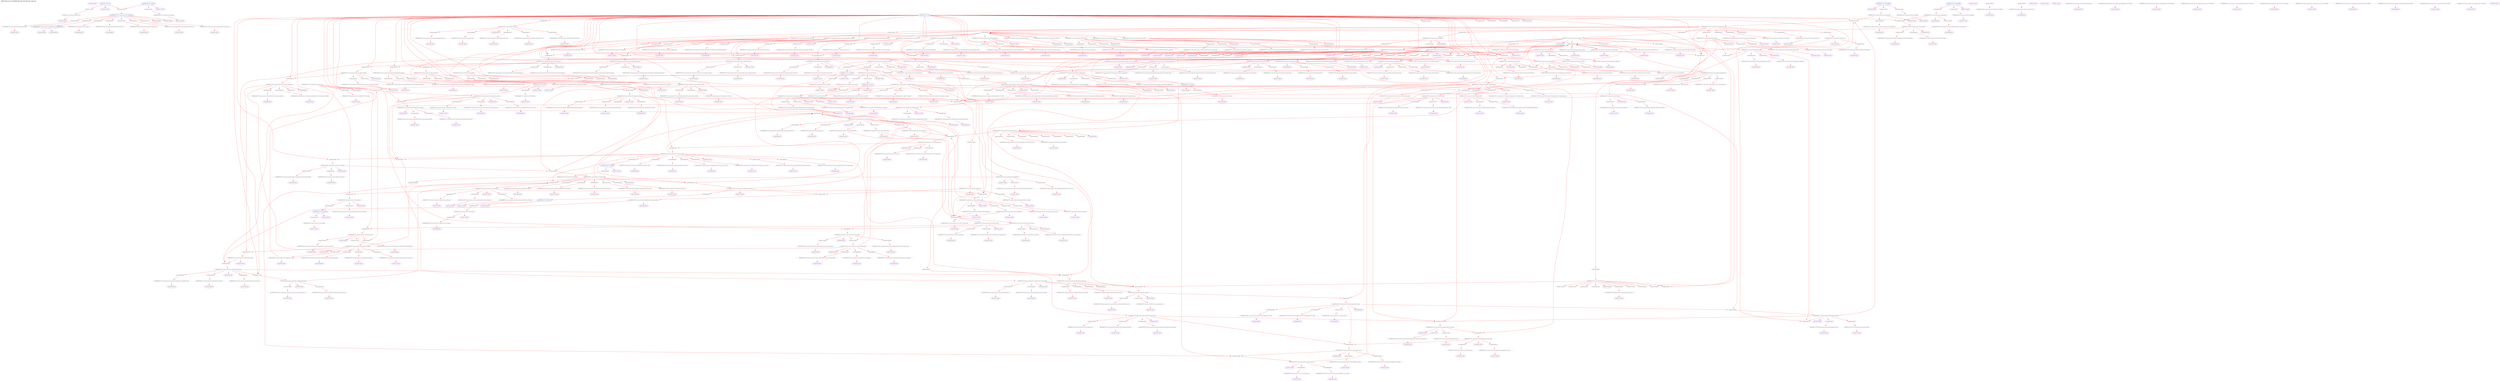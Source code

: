 digraph v3graph {
	graph	[label="MIPS_Harvard_obj_dir/MIPS_Harvard_TB_048_gate_simp.dot",
		 labelloc=t, labeljust=l,
		 //size="7.5,10",
		 rankdir=TB];
	n0	[fontsize=8 label="0x55b80bece4a0@TOP", color=purple];
	n1	[fontsize=8 label="0x55b80bd7ac70@TOP", color=purple, style=dotted];
	n2	[fontsize=8 label="0x55b80bd84670 TOP->clk", color=blue];
	n3	[fontsize=8 label="0x55b80bba4410 TOP->mips_cpu_harvard__DOT__clk", color=blue, style=dotted];
	n4	[fontsize=8 label="0x55b80bd8d440@TOP", color=purple, style=dotted];
	n5	[fontsize=8 label="0x55b80bd85180 TOP->reset", color=blue];
	n6	[fontsize=8 label="0x55b80bba4530 TOP->mips_cpu_harvard__DOT__reset", color=blue, style=dotted];
	n7	[fontsize=8 label="0x55b80bd8d7c0@TOP", color=purple, style=dotted];
	n8	[fontsize=8 label="0x55b80bd85650 TOP->active", color=blue];
	n9	[fontsize=8 label="0x55b80bba4650 TOP->mips_cpu_harvard__DOT__active", color=blue, style=dotted];
	n10	[fontsize=8 label="0x55b80bd8db40@TOP", color=purple, style=dotted];
	n11	[fontsize=8 label="0x55b80bd88900 TOP->register_v0", color=blue];
	n12	[fontsize=8 label="0x55b80bba4770 TOP->mips_cpu_harvard__DOT__register_v0", color=blue, style=dotted];
	n13	[fontsize=8 label="0x55b80bd8dec0@TOP", color=purple, style=dotted];
	n14	[fontsize=8 label="0x55b80bd7aae0 TOP->clk_enable", color=blue];
	n15	[fontsize=8 label="0x55b80bba4890 TOP->mips_cpu_harvard__DOT__clk_enable", color=blue, style=dotted];
	n16	[fontsize=8 label="0x55b80bd7ad30@TOP", color=purple, style=dotted];
	n17	[fontsize=8 label="0x55b80bd7a7c0 TOP->instr_address", color=blue];
	n18	[fontsize=8 label="0x55b80bba49b0 TOP->mips_cpu_harvard__DOT__instr_address", color=blue, style=dotted];
	n19	[fontsize=8 label="0x55b80bba2f10@TOP", color=purple, style=dotted];
	n20	[fontsize=8 label="0x55b80bd7a950 TOP->instr_readdata", color=blue];
	n21	[fontsize=8 label="0x55b80bba4b10 TOP->mips_cpu_harvard__DOT__instr_readdata", color=blue, style=dotted];
	n22	[fontsize=8 label="0x55b80bba3290@TOP", color=purple, style=dotted];
	n23	[fontsize=8 label="0x55b80bd93340 TOP->data_address", color=blue];
	n24	[fontsize=8 label="0x55b80bba4c30 TOP->mips_cpu_harvard__DOT__data_address", color=blue, style=dotted];
	n25	[fontsize=8 label="0x55b80bba3610@TOP", color=purple, style=dotted];
	n26	[fontsize=8 label="0x55b80bd7be50 TOP->data_write", color=blue];
	n27	[fontsize=8 label="0x55b80bba4d50 TOP->mips_cpu_harvard__DOT__data_write", color=blue, style=dotted];
	n28	[fontsize=8 label="0x55b80bba3990@TOP", color=purple, style=dotted];
	n29	[fontsize=8 label="0x55b80bd7b890 TOP->data_read", color=blue];
	n30	[fontsize=8 label="0x55b80bba4e30 TOP->mips_cpu_harvard__DOT__data_read", color=blue, style=dotted];
	n31	[fontsize=8 label="0x55b80bba3d10@TOP", color=purple, style=dotted];
	n32	[fontsize=8 label="0x55b80bd7b240 TOP->data_writedata", color=blue];
	n33	[fontsize=8 label="0x55b80bba4f50 TOP->mips_cpu_harvard__DOT__data_writedata", color=blue, style=dotted];
	n34	[fontsize=8 label="0x55b80bba4090@TOP", color=purple, style=dotted];
	n35	[fontsize=8 label="0x55b80bd7bc50 TOP->data_readdata", color=blue];
	n36	[fontsize=8 label="0x55b80bba50b0 TOP->mips_cpu_harvard__DOT__data_readdata", color=blue, style=dotted];
	n37	[fontsize=8 label="0x55b80bba6c90@TOP", color=purple, style=dotted];
	n38	[fontsize=8 label="0x55b80bba6930 TOP->mips_cpu_harvard__DOT__instruction_decode", color=blue, style=dotted];
	n39	[fontsize=8 label="0x55b80bba6b70 TOP->mips_cpu_harvard__DOT__op", color=blue, style=dotted];
	n40	[fontsize=8 label="0x55b80bba7640@TOP", color=purple, style=dotted];
	n41	[fontsize=8 label="0x55b80bba7400 TOP->mips_cpu_harvard__DOT__read_address_1", color=blue, style=dotted];
	n42	[fontsize=8 label="0x55b80bba7db0@TOP", color=purple, style=dotted];
	n43	[fontsize=8 label="0x55b80bba7560 TOP->mips_cpu_harvard__DOT__Rs_decode", color=blue, style=dotted];
	n44	[fontsize=8 label="0x55b80bda1340@TOP", color=purple, style=dotted];
	n45	[fontsize=8 label="0x55b80bba8380 TOP->mips_cpu_harvard__DOT__read_address_2", color=blue, style=dotted];
	n46	[fontsize=8 label="0x55b80bda19f0@TOP", color=purple, style=dotted];
	n47	[fontsize=8 label="0x55b80bda1260 TOP->mips_cpu_harvard__DOT__Rt_decode", color=blue, style=dotted];
	n48	[fontsize=8 label="0x55b80bda2180@TOP", color=purple, style=dotted];
	n49	[fontsize=8 label="0x55b80bda20a0 TOP->mips_cpu_harvard__DOT__Rd_decode", color=blue, style=dotted];
	n50	[fontsize=8 label="0x55b80bda2910@TOP", color=purple, style=dotted];
	n51	[fontsize=8 label="0x55b80bda2830 TOP->mips_cpu_harvard__DOT__immediate", color=blue, style=dotted];
	n52	[fontsize=8 label="0x55b80bda60c0@TOP", color=purple, style=dotted];
	n53	[fontsize=8 label="0x55b80bda4f40 TOP->mips_cpu_harvard__DOT__read_data_memory", color=blue, style=dotted];
	n54	[fontsize=8 label="0x55b80bda63c0@TOP", color=purple, style=dotted];
	n55	[fontsize=8 label="0x55b80bda4ca0 TOP->mips_cpu_harvard__DOT__ALU_output_memory", color=blue, style=dotted];
	n56	[fontsize=8 label="0x55b80bda66c0@TOP", color=purple, style=dotted];
	n57	[fontsize=8 label="0x55b80bda5020 TOP->mips_cpu_harvard__DOT__write_data_memory", color=blue, style=dotted];
	n58	[fontsize=8 label="0x55b80bda69c0@TOP", color=purple, style=dotted];
	n59	[fontsize=8 label="0x55b80bda4a00 TOP->mips_cpu_harvard__DOT__memory_write_memory", color=blue, style=dotted];
	n60	[fontsize=8 label="0x55b80bda6cc0@TOP", color=purple, style=dotted];
	n61	[fontsize=8 label="0x55b80bda4920 TOP->mips_cpu_harvard__DOT__memory_to_register_memory", color=blue, style=dotted];
	n62	[fontsize=8 label="0x55b80bda6fc0@TOP", color=purple, style=dotted];
	n63	[fontsize=8 label="0x55b80bba5530 TOP->mips_cpu_harvard__DOT__program_counter_fetch", color=blue, style=dotted];
	n64	[fontsize=8 label="0x55b80bda72c0@TOP", color=purple, style=dotted];
	n65	[fontsize=8 label="0x55b80bba5730 TOP->mips_cpu_harvard__DOT__instruction_fetch", color=blue, style=dotted];
	n66	[fontsize=8 label="0x55b80bda75c0@TOP", color=purple, style=dotted];
	n67	[fontsize=8 label="0x55b80bba51d0 TOP->mips_cpu_harvard__DOT__internal_clk", color=blue];
	n68	[fontsize=8 label="0x55b80bda7aa0@TOP", color=purple, style=dotted];
	n69	[fontsize=8 label="0x55b80bba59b0 TOP->mips_cpu_harvard__DOT__halt", color=blue, style=dotted];
	n70	[fontsize=8 label="0x55b80bda7e60@TOP", color=purple, style=dotted];
	n71	[fontsize=8 label="0x55b80bdaa560 TOP->mips_cpu_harvard__DOT__register_file__DOT__clk", color=blue, style=dotted];
	n72	[fontsize=8 label="0x55b80bda8160@TOP", color=purple, style=dotted];
	n73	[fontsize=8 label="0x55b80bba52f0 TOP->mips_cpu_harvard__DOT__HI_LO_output", color=blue, style=dotted];
	n74	[fontsize=8 label="0x55b80bdaa720 TOP->mips_cpu_harvard__DOT__register_file__DOT__HI_LO_output", color=blue, style=dotted];
	n75	[fontsize=8 label="0x55b80bda8460@TOP", color=purple, style=dotted];
	n76	[fontsize=8 label="0x55b80bda5100 TOP->mips_cpu_harvard__DOT__register_write_writeback", color=blue, style=dotted];
	n77	[fontsize=8 label="0x55b80bdaa800 TOP->mips_cpu_harvard__DOT__register_file__DOT__write_enable", color=blue, style=dotted];
	n78	[fontsize=8 label="0x55b80bda8760@TOP", color=purple, style=dotted];
	n79	[fontsize=8 label="0x55b80bda51e0 TOP->mips_cpu_harvard__DOT__hi_lo_register_write_writeback", color=blue, style=dotted];
	n80	[fontsize=8 label="0x55b80bdaa8e0 TOP->mips_cpu_harvard__DOT__register_file__DOT__hi_lo_register_write_enable", color=blue, style=dotted];
	n81	[fontsize=8 label="0x55b80bda8a60@TOP", color=purple, style=dotted];
	n82	[fontsize=8 label="0x55b80bdaa9c0 TOP->mips_cpu_harvard__DOT__register_file__DOT__read_address_1", color=blue, style=dotted];
	n83	[fontsize=8 label="0x55b80bda8d60@TOP", color=purple, style=dotted];
	n84	[fontsize=8 label="0x55b80bdaaaa0 TOP->mips_cpu_harvard__DOT__register_file__DOT__read_address_2", color=blue, style=dotted];
	n85	[fontsize=8 label="0x55b80bda9060@TOP", color=purple, style=dotted];
	n86	[fontsize=8 label="0x55b80bda5480 TOP->mips_cpu_harvard__DOT__write_register_writeback", color=blue, style=dotted];
	n87	[fontsize=8 label="0x55b80bdaab80 TOP->mips_cpu_harvard__DOT__register_file__DOT__write_address", color=blue, style=dotted];
	n88	[fontsize=8 label="0x55b80bda9360@TOP", color=purple, style=dotted];
	n89	[fontsize=8 label="0x55b80bda5560 TOP->mips_cpu_harvard__DOT__result_writeback", color=blue, style=dotted];
	n90	[fontsize=8 label="0x55b80bdaac60 TOP->mips_cpu_harvard__DOT__register_file__DOT__write_data", color=blue, style=dotted];
	n91	[fontsize=8 label="0x55b80bda9660@TOP", color=purple, style=dotted];
	n92	[fontsize=8 label="0x55b80bda5640 TOP->mips_cpu_harvard__DOT__ALU_HI_output_writeback", color=blue, style=dotted];
	n93	[fontsize=8 label="0x55b80bdaad40 TOP->mips_cpu_harvard__DOT__register_file__DOT__HI_write_data", color=blue, style=dotted];
	n94	[fontsize=8 label="0x55b80bda9960@TOP", color=purple, style=dotted];
	n95	[fontsize=8 label="0x55b80bda5720 TOP->mips_cpu_harvard__DOT__ALU_LO_output_writeback", color=blue, style=dotted];
	n96	[fontsize=8 label="0x55b80bdaae20 TOP->mips_cpu_harvard__DOT__register_file__DOT__LO_write_data", color=blue, style=dotted];
	n97	[fontsize=8 label="0x55b80bda9c60@TOP", color=purple, style=dotted];
	n98	[fontsize=8 label="0x55b80bda30a0 TOP->mips_cpu_harvard__DOT__register_file_output_A_decode", color=blue, style=dotted];
	n99	[fontsize=8 label="0x55b80bdaaf00 TOP->mips_cpu_harvard__DOT__register_file__DOT__read_data_1", color=blue, style=dotted];
	n100	[fontsize=8 label="0x55b80bda9f60@TOP", color=purple, style=dotted];
	n101	[fontsize=8 label="0x55b80bda3180 TOP->mips_cpu_harvard__DOT__register_file_output_B_decode", color=blue, style=dotted];
	n102	[fontsize=8 label="0x55b80bdaafe0 TOP->mips_cpu_harvard__DOT__register_file__DOT__read_data_2", color=blue, style=dotted];
	n103	[fontsize=8 label="0x55b80bdaa260@TOP", color=purple, style=dotted];
	n104	[fontsize=8 label="0x55b80bdab0c0 TOP->mips_cpu_harvard__DOT__register_file__DOT__read_register_2", color=blue, style=dotted];
	n105	[fontsize=8 label="0x55b80bdab600@TOP", color=purple, style=dotted];
	n106	[fontsize=8 label="0x55b80bdab1a0 TOP->mips_cpu_harvard__DOT__register_file__DOT__registers", color=blue, style=dotted];
	n107	[fontsize=8 label="0x55b80bdab440 TOP->mips_cpu_harvard__DOT__register_file__DOT__read_data_1_pre_mux", color=blue, style=dotted];
	n108	[fontsize=8 label="0x55b80bdac060@TOP", color=purple, style=dotted];
	n109	[fontsize=8 label="0x55b80bdab520 TOP->mips_cpu_harvard__DOT__register_file__DOT__read_data_2_pre_mux", color=blue, style=dotted];
	n110	[fontsize=8 label="0x55b80bdacac0@TOP", color=purple, style=dotted];
	n111	[fontsize=8 label="0x55b80bdab360 TOP->mips_cpu_harvard__DOT__register_file__DOT__LO_reg", color=blue, style=dotted];
	n112	[fontsize=8 label="0x55b80bdad0c0@TOP", color=purple, style=dotted];
	n113	[fontsize=8 label="0x55b80bdab280 TOP->mips_cpu_harvard__DOT__register_file__DOT__HI_reg", color=blue, style=dotted];
	n114	[fontsize=8 label="0x55b80bdad6c0@TOP", color=purple, style=dotted];
	n115	[fontsize=8 label="0x55b80bdadcd0@TOP", color=purple, style=dotted];
	n116	[fontsize=8 label="0x55b80bdadbf0 TOP->mips_cpu_harvard__DOT__register_file__DOT__modified_write_clk", color=blue];
	n117	[fontsize=8 label="0x55b80bdaf2b0@TOP", color=purple, style=dotted];
	n118	[fontsize=8 label="0x55b80bdb04b0 TOP->mips_cpu_harvard__DOT__pc__DOT__clk", color=blue, style=dotted];
	n119	[fontsize=8 label="0x55b80bdaf5b0@TOP", color=purple, style=dotted];
	n120	[fontsize=8 label="0x55b80bba5410 TOP->mips_cpu_harvard__DOT__program_counter_prime", color=blue, style=dotted];
	n121	[fontsize=8 label="0x55b80bdb0590 TOP->mips_cpu_harvard__DOT__pc__DOT__address_input", color=blue, style=dotted];
	n122	[fontsize=8 label="0x55b80bdaf8b0@TOP", color=purple, style=dotted];
	n123	[fontsize=8 label="0x55b80bda59c0 TOP->mips_cpu_harvard__DOT__stall_fetch", color=blue, style=dotted];
	n124	[fontsize=8 label="0x55b80bdb0670 TOP->mips_cpu_harvard__DOT__pc__DOT__enable", color=blue, style=dotted];
	n125	[fontsize=8 label="0x55b80bdafbb0@TOP", color=purple, style=dotted];
	n126	[fontsize=8 label="0x55b80bdb0750 TOP->mips_cpu_harvard__DOT__pc__DOT__reset", color=blue, style=dotted];
	n127	[fontsize=8 label="0x55b80bdafeb0@TOP", color=purple, style=dotted];
	n128	[fontsize=8 label="0x55b80bdb0830 TOP->mips_cpu_harvard__DOT__pc__DOT__halt", color=blue, style=dotted];
	n129	[fontsize=8 label="0x55b80bdb01b0@TOP", color=purple, style=dotted];
	n130	[fontsize=8 label="0x55b80bdb0910 TOP->mips_cpu_harvard__DOT__pc__DOT__address_output", color=blue, style=dotted];
	n131	[fontsize=8 label="0x55b80bdb09f0@TOP", color=purple, style=dotted];
	n132	[fontsize=8 label="0x55b80bdb22b0@TOP", color=purple, style=dotted];
	n133	[fontsize=8 label="0x55b80bdb28b0 TOP->mips_cpu_harvard__DOT__plus_four_adder__DOT__a", color=blue, style=dotted];
	n134	[fontsize=8 label="0x55b80bdb25b0@TOP", color=purple, style=dotted];
	n135	[fontsize=8 label="0x55b80bba5650 TOP->mips_cpu_harvard__DOT__program_counter_plus_four_fetch", color=blue, style=dotted];
	n136	[fontsize=8 label="0x55b80bdb2a70 TOP->mips_cpu_harvard__DOT__plus_four_adder__DOT__z", color=blue, style=dotted];
	n137	[fontsize=8 label="0x55b80bdb2b50@TOP", color=purple, style=dotted];
	n138	[fontsize=8 label="0x55b80bdb3080@TOP", color=purple, style=dotted];
	n139	[fontsize=8 label="0x55b80bba5a90 TOP->mips_cpu_harvard__DOT__program_counter_source_decode", color=blue, style=dotted];
	n140	[fontsize=8 label="0x55b80bdb3d60 TOP->mips_cpu_harvard__DOT__program_counter_multiplexer__DOT__control", color=blue, style=dotted];
	n141	[fontsize=8 label="0x55b80bdb3380@TOP", color=purple, style=dotted];
	n142	[fontsize=8 label="0x55b80bdb3e40 TOP->mips_cpu_harvard__DOT__program_counter_multiplexer__DOT__input_0", color=blue, style=dotted];
	n143	[fontsize=8 label="0x55b80bdb3680@TOP", color=purple, style=dotted];
	n144	[fontsize=8 label="0x55b80bba6810 TOP->mips_cpu_harvard__DOT__program_counter_branch_decode", color=blue, style=dotted];
	n145	[fontsize=8 label="0x55b80bdb3f20 TOP->mips_cpu_harvard__DOT__program_counter_multiplexer__DOT__input_1", color=blue, style=dotted];
	n146	[fontsize=8 label="0x55b80bdb3980@TOP", color=purple, style=dotted];
	n147	[fontsize=8 label="0x55b80bba5890 TOP->mips_cpu_harvard__DOT__program_counter_mux_1_out", color=blue, style=dotted];
	n148	[fontsize=8 label="0x55b80bdb4000 TOP->mips_cpu_harvard__DOT__program_counter_multiplexer__DOT__resolved", color=blue, style=dotted];
	n149	[fontsize=8 label="0x55b80bdb40e0@TOP", color=purple, style=dotted];
	n150	[fontsize=8 label="0x55b80bdb46e0@TOP", color=purple, style=dotted];
	n151	[fontsize=8 label="0x55b80bda53a0 TOP->mips_cpu_harvard__DOT__program_counter_multiplexer_jump_writeback", color=blue, style=dotted];
	n152	[fontsize=8 label="0x55b80bdb53c0 TOP->mips_cpu_harvard__DOT__program_counter_multiplexer_two__DOT__control", color=blue, style=dotted];
	n153	[fontsize=8 label="0x55b80bdb49e0@TOP", color=purple, style=dotted];
	n154	[fontsize=8 label="0x55b80bdb54a0 TOP->mips_cpu_harvard__DOT__program_counter_multiplexer_two__DOT__input_0", color=blue, style=dotted];
	n155	[fontsize=8 label="0x55b80bdb4ce0@TOP", color=purple, style=dotted];
	n156	[fontsize=8 label="0x55b80bdb5580 TOP->mips_cpu_harvard__DOT__program_counter_multiplexer_two__DOT__input_1", color=blue, style=dotted];
	n157	[fontsize=8 label="0x55b80bdb4fe0@TOP", color=purple, style=dotted];
	n158	[fontsize=8 label="0x55b80bdb5660 TOP->mips_cpu_harvard__DOT__program_counter_multiplexer_two__DOT__resolved", color=blue, style=dotted];
	n159	[fontsize=8 label="0x55b80bdb5740@TOP", color=purple, style=dotted];
	n160	[fontsize=8 label="0x55b80bdb5d40@TOP", color=purple, style=dotted];
	n161	[fontsize=8 label="0x55b80bdb7540 TOP->mips_cpu_harvard__DOT__fetch_decode_register__DOT__clk", color=blue, style=dotted];
	n162	[fontsize=8 label="0x55b80bdb6040@TOP", color=purple, style=dotted];
	n163	[fontsize=8 label="0x55b80bda5aa0 TOP->mips_cpu_harvard__DOT__stall_decode", color=blue, style=dotted];
	n164	[fontsize=8 label="0x55b80bdb7620 TOP->mips_cpu_harvard__DOT__fetch_decode_register__DOT__enable", color=blue, style=dotted];
	n165	[fontsize=8 label="0x55b80bdb6340@TOP", color=purple, style=dotted];
	n166	[fontsize=8 label="0x55b80bda5fe0 TOP->mips_cpu_harvard__DOT__flush_fetch_decode_register", color=blue, style=dotted];
	n167	[fontsize=8 label="0x55b80bdb7700 TOP->mips_cpu_harvard__DOT__fetch_decode_register__DOT__clear", color=blue, style=dotted];
	n168	[fontsize=8 label="0x55b80bdb6640@TOP", color=purple, style=dotted];
	n169	[fontsize=8 label="0x55b80bdb77e0 TOP->mips_cpu_harvard__DOT__fetch_decode_register__DOT__reset", color=blue, style=dotted];
	n170	[fontsize=8 label="0x55b80bdb6940@TOP", color=purple, style=dotted];
	n171	[fontsize=8 label="0x55b80bdb78c0 TOP->mips_cpu_harvard__DOT__fetch_decode_register__DOT__instruction_fetch", color=blue, style=dotted];
	n172	[fontsize=8 label="0x55b80bdb6c40@TOP", color=purple, style=dotted];
	n173	[fontsize=8 label="0x55b80bdb79a0 TOP->mips_cpu_harvard__DOT__fetch_decode_register__DOT__program_counter_plus_four_fetch", color=blue, style=dotted];
	n174	[fontsize=8 label="0x55b80bdb6f40@TOP", color=purple, style=dotted];
	n175	[fontsize=8 label="0x55b80bdb7a80 TOP->mips_cpu_harvard__DOT__fetch_decode_register__DOT__instruction_decode", color=blue, style=dotted];
	n176	[fontsize=8 label="0x55b80bdb7240@TOP", color=purple, style=dotted];
	n177	[fontsize=8 label="0x55b80bba6a90 TOP->mips_cpu_harvard__DOT__program_counter_plus_four_decode", color=blue, style=dotted];
	n178	[fontsize=8 label="0x55b80bdb7b60 TOP->mips_cpu_harvard__DOT__fetch_decode_register__DOT__program_counter_plus_four_decode", color=blue, style=dotted];
	n179	[fontsize=8 label="0x55b80bdb9b50@TOP", color=purple, style=dotted];
	n180	[fontsize=8 label="0x55b80bdbb950 TOP->mips_cpu_harvard__DOT__control_unit__DOT__instruction", color=blue, style=dotted];
	n181	[fontsize=8 label="0x55b80bdb9e50@TOP", color=purple, style=dotted];
	n182	[fontsize=8 label="0x55b80bba5bb0 TOP->mips_cpu_harvard__DOT__register_write_decode", color=blue, style=dotted];
	n183	[fontsize=8 label="0x55b80bdbba30 TOP->mips_cpu_harvard__DOT__control_unit__DOT__register_write", color=blue, style=dotted];
	n184	[fontsize=8 label="0x55b80bdba150@TOP", color=purple, style=dotted];
	n185	[fontsize=8 label="0x55b80bba5d10 TOP->mips_cpu_harvard__DOT__memory_to_register_decode", color=blue, style=dotted];
	n186	[fontsize=8 label="0x55b80bdbbb10 TOP->mips_cpu_harvard__DOT__control_unit__DOT__memory_to_register", color=blue, style=dotted];
	n187	[fontsize=8 label="0x55b80bdba450@TOP", color=purple, style=dotted];
	n188	[fontsize=8 label="0x55b80bba5e30 TOP->mips_cpu_harvard__DOT__memory_write_decode", color=blue, style=dotted];
	n189	[fontsize=8 label="0x55b80bdbbbf0 TOP->mips_cpu_harvard__DOT__control_unit__DOT__memory_write", color=blue, style=dotted];
	n190	[fontsize=8 label="0x55b80bdba750@TOP", color=purple, style=dotted];
	n191	[fontsize=8 label="0x55b80bba5f50 TOP->mips_cpu_harvard__DOT__ALU_src_B_decode", color=blue, style=dotted];
	n192	[fontsize=8 label="0x55b80bdbbcd0 TOP->mips_cpu_harvard__DOT__control_unit__DOT__ALU_src_B", color=blue, style=dotted];
	n193	[fontsize=8 label="0x55b80bdbaa50@TOP", color=purple, style=dotted];
	n194	[fontsize=8 label="0x55b80bba6070 TOP->mips_cpu_harvard__DOT__register_destination_decode", color=blue, style=dotted];
	n195	[fontsize=8 label="0x55b80bdbbdb0 TOP->mips_cpu_harvard__DOT__control_unit__DOT__register_destination", color=blue, style=dotted];
	n196	[fontsize=8 label="0x55b80bdbad50@TOP", color=purple, style=dotted];
	n197	[fontsize=8 label="0x55b80bba6190 TOP->mips_cpu_harvard__DOT__branch_decode", color=blue, style=dotted];
	n198	[fontsize=8 label="0x55b80bdbbe90 TOP->mips_cpu_harvard__DOT__control_unit__DOT__branch", color=blue, style=dotted];
	n199	[fontsize=8 label="0x55b80bdbb050@TOP", color=purple, style=dotted];
	n200	[fontsize=8 label="0x55b80bba62b0 TOP->mips_cpu_harvard__DOT__hi_lo_register_write_decode", color=blue, style=dotted];
	n201	[fontsize=8 label="0x55b80bdbbf70 TOP->mips_cpu_harvard__DOT__control_unit__DOT__hi_lo_register_write", color=blue, style=dotted];
	n202	[fontsize=8 label="0x55b80bdbb350@TOP", color=purple, style=dotted];
	n203	[fontsize=8 label="0x55b80bba64f0 TOP->mips_cpu_harvard__DOT__ALU_function_decode", color=blue, style=dotted];
	n204	[fontsize=8 label="0x55b80bdbc050 TOP->mips_cpu_harvard__DOT__control_unit__DOT__ALU_function", color=blue, style=dotted];
	n205	[fontsize=8 label="0x55b80bdbb650@TOP", color=purple, style=dotted];
	n206	[fontsize=8 label="0x55b80bba6610 TOP->mips_cpu_harvard__DOT__program_counter_multiplexer_jump_decode", color=blue, style=dotted];
	n207	[fontsize=8 label="0x55b80bdbc130 TOP->mips_cpu_harvard__DOT__control_unit__DOT__program_counter_multiplexer_jump", color=blue, style=dotted];
	n208	[fontsize=8 label="0x55b80beed9e0@TOP", color=purple, style=dotted];
	n209	[fontsize=8 label="0x55b80bdbc210 TOP->mips_cpu_harvard__DOT__control_unit__DOT__op", color=blue, style=dotted];
	n210	[fontsize=8 label="0x55b80bdbc3d0 TOP->mips_cpu_harvard__DOT__control_unit__DOT__funct", color=blue, style=dotted];
	n211	[fontsize=8 label="0x55b80beed860@TOP", color=purple, style=dotted];
	n212	[fontsize=8 label="0x55b80bdbc2f0 TOP->mips_cpu_harvard__DOT__control_unit__DOT__rt", color=blue, style=dotted];
	n213	[fontsize=8 label="0x55b80bdd6330@TOP", color=purple, style=dotted];
	n214	[fontsize=8 label="0x55b80bda5b80 TOP->mips_cpu_harvard__DOT__forward_A_decode", color=blue, style=dotted];
	n215	[fontsize=8 label="0x55b80bdd74c0 TOP->mips_cpu_harvard__DOT__register_file_output_A_mux__DOT__control", color=blue, style=dotted];
	n216	[fontsize=8 label="0x55b80bdd66f0@TOP", color=purple, style=dotted];
	n217	[fontsize=8 label="0x55b80bdd75e0 TOP->mips_cpu_harvard__DOT__register_file_output_A_mux__DOT__input_0", color=blue, style=dotted];
	n218	[fontsize=8 label="0x55b80bdd6af0@TOP", color=purple, style=dotted];
	n219	[fontsize=8 label="0x55b80bdd7700 TOP->mips_cpu_harvard__DOT__register_file_output_A_mux__DOT__input_1", color=blue, style=dotted];
	n220	[fontsize=8 label="0x55b80bdd6ef0@TOP", color=purple, style=dotted];
	n221	[fontsize=8 label="0x55b80bda3260 TOP->mips_cpu_harvard__DOT__register_file_output_A_resolved_decode", color=blue, style=dotted];
	n222	[fontsize=8 label="0x55b80bdd7820 TOP->mips_cpu_harvard__DOT__register_file_output_A_mux__DOT__resolved", color=blue, style=dotted];
	n223	[fontsize=8 label="0x55b80bdd7940@TOP", color=purple, style=dotted];
	n224	[fontsize=8 label="0x55b80bdd80c0@TOP", color=purple, style=dotted];
	n225	[fontsize=8 label="0x55b80bda5c60 TOP->mips_cpu_harvard__DOT__forward_B_decode", color=blue, style=dotted];
	n226	[fontsize=8 label="0x55b80bdd9200 TOP->mips_cpu_harvard__DOT__register_file_output_B_mux__DOT__control", color=blue, style=dotted];
	n227	[fontsize=8 label="0x55b80bdd8480@TOP", color=purple, style=dotted];
	n228	[fontsize=8 label="0x55b80bdd9320 TOP->mips_cpu_harvard__DOT__register_file_output_B_mux__DOT__input_0", color=blue, style=dotted];
	n229	[fontsize=8 label="0x55b80bdd8880@TOP", color=purple, style=dotted];
	n230	[fontsize=8 label="0x55b80bdd9440 TOP->mips_cpu_harvard__DOT__register_file_output_B_mux__DOT__input_1", color=blue, style=dotted];
	n231	[fontsize=8 label="0x55b80bdd8c80@TOP", color=purple, style=dotted];
	n232	[fontsize=8 label="0x55b80bda3340 TOP->mips_cpu_harvard__DOT__register_file_output_B_resolved_decode", color=blue, style=dotted];
	n233	[fontsize=8 label="0x55b80bdd9560 TOP->mips_cpu_harvard__DOT__register_file_output_B_mux__DOT__resolved", color=blue, style=dotted];
	n234	[fontsize=8 label="0x55b80bdd9680@TOP", color=purple, style=dotted];
	n235	[fontsize=8 label="0x55b80bdd9e00@TOP", color=purple, style=dotted];
	n236	[fontsize=8 label="0x55b80bddafd0 TOP->mips_cpu_harvard__DOT__reg_output_comparator__DOT__op", color=blue, style=dotted];
	n237	[fontsize=8 label="0x55b80bdda180@TOP", color=purple, style=dotted];
	n238	[fontsize=8 label="0x55b80bddb190 TOP->mips_cpu_harvard__DOT__reg_output_comparator__DOT__rt", color=blue, style=dotted];
	n239	[fontsize=8 label="0x55b80bdda500@TOP", color=purple, style=dotted];
	n240	[fontsize=8 label="0x55b80bddb2b0 TOP->mips_cpu_harvard__DOT__reg_output_comparator__DOT__a", color=blue, style=dotted];
	n241	[fontsize=8 label="0x55b80bdda880@TOP", color=purple, style=dotted];
	n242	[fontsize=8 label="0x55b80bddb3d0 TOP->mips_cpu_harvard__DOT__reg_output_comparator__DOT__b", color=blue, style=dotted];
	n243	[fontsize=8 label="0x55b80bddac50@TOP", color=purple, style=dotted];
	n244	[fontsize=8 label="0x55b80bba63d0 TOP->mips_cpu_harvard__DOT__equal_decode", color=blue, style=dotted];
	n245	[fontsize=8 label="0x55b80bddb4f0 TOP->mips_cpu_harvard__DOT__reg_output_comparator__DOT__c", color=blue, style=dotted];
	n246	[fontsize=8 label="0x55b80bf17570@TOP", color=purple, style=dotted];
	n247	[fontsize=8 label="0x55b80bf173d0@TOP", color=purple, style=dotted];
	n248	[fontsize=8 label="0x55b80bf17230@TOP", color=purple, style=dotted];
	n249	[fontsize=8 label="0x55b80bf17090@TOP", color=purple, style=dotted];
	n250	[fontsize=8 label="0x55b80bf16ec0@TOP", color=purple, style=dotted];
	n251	[fontsize=8 label="0x55b80bf16d40@TOP", color=purple, style=dotted];
	n252	[fontsize=8 label="0x55b80bf16bc0@TOP", color=purple, style=dotted];
	n253	[fontsize=8 label="0x55b80bf16a00@TOP", color=purple, style=dotted];
	n254	[fontsize=8 label="0x55b80beed2a0@TOP", color=purple, style=dotted];
	n255	[fontsize=8 label="0x55b80bddfd80@TOP", color=purple, style=dotted];
	n256	[fontsize=8 label="0x55b80bde03c0@TOP", color=purple, style=dotted];
	n257	[fontsize=8 label="0x55b80bde0f40 TOP->mips_cpu_harvard__DOT__program_counter_source_and_gate_decode__DOT__input_A", color=blue, style=dotted];
	n258	[fontsize=8 label="0x55b80bde0780@TOP", color=purple, style=dotted];
	n259	[fontsize=8 label="0x55b80bde1060 TOP->mips_cpu_harvard__DOT__program_counter_source_and_gate_decode__DOT__input_B", color=blue, style=dotted];
	n260	[fontsize=8 label="0x55b80bde0b40@TOP", color=purple, style=dotted];
	n261	[fontsize=8 label="0x55b80bde1180 TOP->mips_cpu_harvard__DOT__program_counter_source_and_gate_decode__DOT__output_C", color=blue, style=dotted];
	n262	[fontsize=8 label="0x55b80bde12a0@TOP", color=purple, style=dotted];
	n263	[fontsize=8 label="0x55b80bde1880@TOP", color=purple, style=dotted];
	n264	[fontsize=8 label="0x55b80bde1fc0 TOP->mips_cpu_harvard__DOT__sign_extender_decode__DOT__short_input", color=blue, style=dotted];
	n265	[fontsize=8 label="0x55b80bde1c00@TOP", color=purple, style=dotted];
	n266	[fontsize=8 label="0x55b80bda3420 TOP->mips_cpu_harvard__DOT__sign_imm_decode", color=blue, style=dotted];
	n267	[fontsize=8 label="0x55b80bde2180 TOP->mips_cpu_harvard__DOT__sign_extender_decode__DOT__extended_output", color=blue, style=dotted];
	n268	[fontsize=8 label="0x55b80bde22a0@TOP", color=purple, style=dotted];
	n269	[fontsize=8 label="0x55b80bde2e20@TOP", color=purple, style=dotted];
	n270	[fontsize=8 label="0x55b80bde3680 TOP->mips_cpu_harvard__DOT__shifter_decode__DOT__shift_input", color=blue, style=dotted];
	n271	[fontsize=8 label="0x55b80bde31a0@TOP", color=purple, style=dotted];
	n272	[fontsize=8 label="0x55b80bda2fc0 TOP->mips_cpu_harvard__DOT__shifter_output_decode", color=blue, style=dotted];
	n273	[fontsize=8 label="0x55b80bde37a0 TOP->mips_cpu_harvard__DOT__shifter_decode__DOT__shift_output", color=blue, style=dotted];
	n274	[fontsize=8 label="0x55b80bde38c0@TOP", color=purple, style=dotted];
	n275	[fontsize=8 label="0x55b80bde3eb0@TOP", color=purple, style=dotted];
	n276	[fontsize=8 label="0x55b80bde49f0 TOP->mips_cpu_harvard__DOT__adder_decode__DOT__a", color=blue, style=dotted];
	n277	[fontsize=8 label="0x55b80bde4270@TOP", color=purple, style=dotted];
	n278	[fontsize=8 label="0x55b80bde4b50 TOP->mips_cpu_harvard__DOT__adder_decode__DOT__b", color=blue, style=dotted];
	n279	[fontsize=8 label="0x55b80bde4630@TOP", color=purple, style=dotted];
	n280	[fontsize=8 label="0x55b80bde4c70 TOP->mips_cpu_harvard__DOT__adder_decode__DOT__z", color=blue, style=dotted];
	n281	[fontsize=8 label="0x55b80bde4d90@TOP", color=purple, style=dotted];
	n282	[fontsize=8 label="0x55b80bde53b0@TOP", color=purple, style=dotted];
	n283	[fontsize=8 label="0x55b80bdecb60 TOP->mips_cpu_harvard__DOT__decode_execute_register__DOT__clk", color=blue, style=dotted];
	n284	[fontsize=8 label="0x55b80bde5730@TOP", color=purple, style=dotted];
	n285	[fontsize=8 label="0x55b80bda5d40 TOP->mips_cpu_harvard__DOT__flush_execute_register", color=blue, style=dotted];
	n286	[fontsize=8 label="0x55b80bdecd20 TOP->mips_cpu_harvard__DOT__decode_execute_register__DOT__clear", color=blue, style=dotted];
	n287	[fontsize=8 label="0x55b80bde5af0@TOP", color=purple, style=dotted];
	n288	[fontsize=8 label="0x55b80bdece40 TOP->mips_cpu_harvard__DOT__decode_execute_register__DOT__reset", color=blue, style=dotted];
	n289	[fontsize=8 label="0x55b80bde5e70@TOP", color=purple, style=dotted];
	n290	[fontsize=8 label="0x55b80bdecf60 TOP->mips_cpu_harvard__DOT__decode_execute_register__DOT__register_write_decode", color=blue, style=dotted];
	n291	[fontsize=8 label="0x55b80bde6270@TOP", color=purple, style=dotted];
	n292	[fontsize=8 label="0x55b80bded080 TOP->mips_cpu_harvard__DOT__decode_execute_register__DOT__memory_to_register_decode", color=blue, style=dotted];
	n293	[fontsize=8 label="0x55b80bde6670@TOP", color=purple, style=dotted];
	n294	[fontsize=8 label="0x55b80bded1a0 TOP->mips_cpu_harvard__DOT__decode_execute_register__DOT__memory_write_decode", color=blue, style=dotted];
	n295	[fontsize=8 label="0x55b80bde6a70@TOP", color=purple, style=dotted];
	n296	[fontsize=8 label="0x55b80bded2c0 TOP->mips_cpu_harvard__DOT__decode_execute_register__DOT__ALU_src_B_decode", color=blue, style=dotted];
	n297	[fontsize=8 label="0x55b80bde6e30@TOP", color=purple, style=dotted];
	n298	[fontsize=8 label="0x55b80bded3e0 TOP->mips_cpu_harvard__DOT__decode_execute_register__DOT__register_destination_decode", color=blue, style=dotted];
	n299	[fontsize=8 label="0x55b80bde71f0@TOP", color=purple, style=dotted];
	n300	[fontsize=8 label="0x55b80bded500 TOP->mips_cpu_harvard__DOT__decode_execute_register__DOT__hi_lo_register_write_decode", color=blue, style=dotted];
	n301	[fontsize=8 label="0x55b80bde75b0@TOP", color=purple, style=dotted];
	n302	[fontsize=8 label="0x55b80bded620 TOP->mips_cpu_harvard__DOT__decode_execute_register__DOT__ALU_function_decode", color=blue, style=dotted];
	n303	[fontsize=8 label="0x55b80bde79b0@TOP", color=purple, style=dotted];
	n304	[fontsize=8 label="0x55b80bded740 TOP->mips_cpu_harvard__DOT__decode_execute_register__DOT__Rs_decode", color=blue, style=dotted];
	n305	[fontsize=8 label="0x55b80bde7d30@TOP", color=purple, style=dotted];
	n306	[fontsize=8 label="0x55b80bded860 TOP->mips_cpu_harvard__DOT__decode_execute_register__DOT__Rt_decode", color=blue, style=dotted];
	n307	[fontsize=8 label="0x55b80bde80b0@TOP", color=purple, style=dotted];
	n308	[fontsize=8 label="0x55b80bded980 TOP->mips_cpu_harvard__DOT__decode_execute_register__DOT__Rd_decode", color=blue, style=dotted];
	n309	[fontsize=8 label="0x55b80bde8430@TOP", color=purple, style=dotted];
	n310	[fontsize=8 label="0x55b80bdedaa0 TOP->mips_cpu_harvard__DOT__decode_execute_register__DOT__sign_imm_decode", color=blue, style=dotted];
	n311	[fontsize=8 label="0x55b80bde87f0@TOP", color=purple, style=dotted];
	n312	[fontsize=8 label="0x55b80bdedbc0 TOP->mips_cpu_harvard__DOT__decode_execute_register__DOT__program_counter_multiplexer_jump_decode", color=blue, style=dotted];
	n313	[fontsize=8 label="0x55b80bde8c10@TOP", color=purple, style=dotted];
	n314	[fontsize=8 label="0x55b80bda3b20 TOP->mips_cpu_harvard__DOT__register_write_execute", color=blue, style=dotted];
	n315	[fontsize=8 label="0x55b80bdedce0 TOP->mips_cpu_harvard__DOT__decode_execute_register__DOT__register_write_execute", color=blue, style=dotted];
	n316	[fontsize=8 label="0x55b80bde9010@TOP", color=purple, style=dotted];
	n317	[fontsize=8 label="0x55b80bda35e0 TOP->mips_cpu_harvard__DOT__memory_to_register_execute", color=blue, style=dotted];
	n318	[fontsize=8 label="0x55b80bdede00 TOP->mips_cpu_harvard__DOT__decode_execute_register__DOT__memory_to_register_execute", color=blue, style=dotted];
	n319	[fontsize=8 label="0x55b80bde9420@TOP", color=purple, style=dotted];
	n320	[fontsize=8 label="0x55b80bda36c0 TOP->mips_cpu_harvard__DOT__memory_write_execute", color=blue, style=dotted];
	n321	[fontsize=8 label="0x55b80bdedf20 TOP->mips_cpu_harvard__DOT__decode_execute_register__DOT__memory_write_execute", color=blue, style=dotted];
	n322	[fontsize=8 label="0x55b80bde9820@TOP", color=purple, style=dotted];
	n323	[fontsize=8 label="0x55b80bda3880 TOP->mips_cpu_harvard__DOT__ALU_src_B_execute", color=blue, style=dotted];
	n324	[fontsize=8 label="0x55b80bdee040 TOP->mips_cpu_harvard__DOT__decode_execute_register__DOT__ALU_src_B_execute", color=blue, style=dotted];
	n325	[fontsize=8 label="0x55b80bde9c20@TOP", color=purple, style=dotted];
	n326	[fontsize=8 label="0x55b80bda3500 TOP->mips_cpu_harvard__DOT__register_destination_execute", color=blue, style=dotted];
	n327	[fontsize=8 label="0x55b80bdee160 TOP->mips_cpu_harvard__DOT__decode_execute_register__DOT__register_destination_execute", color=blue, style=dotted];
	n328	[fontsize=8 label="0x55b80bdea030@TOP", color=purple, style=dotted];
	n329	[fontsize=8 label="0x55b80bda3a40 TOP->mips_cpu_harvard__DOT__hi_lo_register_write_execute", color=blue, style=dotted];
	n330	[fontsize=8 label="0x55b80bdee280 TOP->mips_cpu_harvard__DOT__decode_execute_register__DOT__hi_lo_register_write_execute", color=blue, style=dotted];
	n331	[fontsize=8 label="0x55b80bdea440@TOP", color=purple, style=dotted];
	n332	[fontsize=8 label="0x55b80bda3960 TOP->mips_cpu_harvard__DOT__ALU_function_execute", color=blue, style=dotted];
	n333	[fontsize=8 label="0x55b80bdee3a0 TOP->mips_cpu_harvard__DOT__decode_execute_register__DOT__ALU_function_execute", color=blue, style=dotted];
	n334	[fontsize=8 label="0x55b80bdea840@TOP", color=purple, style=dotted];
	n335	[fontsize=8 label="0x55b80bda43e0 TOP->mips_cpu_harvard__DOT__Rs_execute", color=blue, style=dotted];
	n336	[fontsize=8 label="0x55b80bdee4c0 TOP->mips_cpu_harvard__DOT__decode_execute_register__DOT__Rs_execute", color=blue, style=dotted];
	n337	[fontsize=8 label="0x55b80bdeac00@TOP", color=purple, style=dotted];
	n338	[fontsize=8 label="0x55b80bda44c0 TOP->mips_cpu_harvard__DOT__Rt_execute", color=blue, style=dotted];
	n339	[fontsize=8 label="0x55b80bdee5e0 TOP->mips_cpu_harvard__DOT__decode_execute_register__DOT__Rt_execute", color=blue, style=dotted];
	n340	[fontsize=8 label="0x55b80bdeafc0@TOP", color=purple, style=dotted];
	n341	[fontsize=8 label="0x55b80bda45a0 TOP->mips_cpu_harvard__DOT__Rd_execute", color=blue, style=dotted];
	n342	[fontsize=8 label="0x55b80bdee700 TOP->mips_cpu_harvard__DOT__decode_execute_register__DOT__Rd_execute", color=blue, style=dotted];
	n343	[fontsize=8 label="0x55b80bdeb380@TOP", color=purple, style=dotted];
	n344	[fontsize=8 label="0x55b80bda4680 TOP->mips_cpu_harvard__DOT__sign_imm_execute", color=blue, style=dotted];
	n345	[fontsize=8 label="0x55b80bdee820 TOP->mips_cpu_harvard__DOT__decode_execute_register__DOT__sign_imm_execute", color=blue, style=dotted];
	n346	[fontsize=8 label="0x55b80bdeb740@TOP", color=purple, style=dotted];
	n347	[fontsize=8 label="0x55b80bda3c00 TOP->mips_cpu_harvard__DOT__program_counter_multiplexer_jump_execute", color=blue, style=dotted];
	n348	[fontsize=8 label="0x55b80bdee940 TOP->mips_cpu_harvard__DOT__decode_execute_register__DOT__program_counter_multiplexer_jump_execute", color=blue, style=dotted];
	n349	[fontsize=8 label="0x55b80bdebb60@TOP", color=purple, style=dotted];
	n350	[fontsize=8 label="0x55b80bdeea60 TOP->mips_cpu_harvard__DOT__decode_execute_register__DOT__read_data_one_decode", color=blue, style=dotted];
	n351	[fontsize=8 label="0x55b80bdebf60@TOP", color=purple, style=dotted];
	n352	[fontsize=8 label="0x55b80bdeeb80 TOP->mips_cpu_harvard__DOT__decode_execute_register__DOT__read_data_two_decode", color=blue, style=dotted];
	n353	[fontsize=8 label="0x55b80bdec360@TOP", color=purple, style=dotted];
	n354	[fontsize=8 label="0x55b80bda3ce0 TOP->mips_cpu_harvard__DOT__register_file_output_A_execute", color=blue, style=dotted];
	n355	[fontsize=8 label="0x55b80bdeeca0 TOP->mips_cpu_harvard__DOT__decode_execute_register__DOT__read_data_one_execute", color=blue, style=dotted];
	n356	[fontsize=8 label="0x55b80bdec760@TOP", color=purple, style=dotted];
	n357	[fontsize=8 label="0x55b80bda3dc0 TOP->mips_cpu_harvard__DOT__register_file_output_B_execute", color=blue, style=dotted];
	n358	[fontsize=8 label="0x55b80bdeedc0 TOP->mips_cpu_harvard__DOT__decode_execute_register__DOT__read_data_two_execute", color=blue, style=dotted];
	n359	[fontsize=8 label="0x55b80bdf62e0@TOP", color=purple, style=dotted];
	n360	[fontsize=8 label="0x55b80bdf7420 TOP->mips_cpu_harvard__DOT__write_register_execute_mux__DOT__control", color=blue, style=dotted];
	n361	[fontsize=8 label="0x55b80bdf66e0@TOP", color=purple, style=dotted];
	n362	[fontsize=8 label="0x55b80bdf7540 TOP->mips_cpu_harvard__DOT__write_register_execute_mux__DOT__input_0", color=blue, style=dotted];
	n363	[fontsize=8 label="0x55b80bdf6aa0@TOP", color=purple, style=dotted];
	n364	[fontsize=8 label="0x55b80bdf7660 TOP->mips_cpu_harvard__DOT__write_register_execute_mux__DOT__input_1", color=blue, style=dotted];
	n365	[fontsize=8 label="0x55b80bdf6e60@TOP", color=purple, style=dotted];
	n366	[fontsize=8 label="0x55b80bda37a0 TOP->mips_cpu_harvard__DOT__write_register_execute", color=blue, style=dotted];
	n367	[fontsize=8 label="0x55b80bdf7780 TOP->mips_cpu_harvard__DOT__write_register_execute_mux__DOT__resolved", color=blue, style=dotted];
	n368	[fontsize=8 label="0x55b80bdf78a0@TOP", color=purple, style=dotted];
	n369	[fontsize=8 label="0x55b80bdf8020@TOP", color=purple, style=dotted];
	n370	[fontsize=8 label="0x55b80bda5e20 TOP->mips_cpu_harvard__DOT__forward_A_execute", color=blue, style=dotted];
	n371	[fontsize=8 label="0x55b80bdf9900 TOP->mips_cpu_harvard__DOT__register_file_output_A_execute_mux__DOT__control", color=blue, style=dotted];
	n372	[fontsize=8 label="0x55b80bdf8420@TOP", color=purple, style=dotted];
	n373	[fontsize=8 label="0x55b80bdf9a20 TOP->mips_cpu_harvard__DOT__register_file_output_A_execute_mux__DOT__input_0", color=blue, style=dotted];
	n374	[fontsize=8 label="0x55b80bdf8820@TOP", color=purple, style=dotted];
	n375	[fontsize=8 label="0x55b80bdf9b40 TOP->mips_cpu_harvard__DOT__register_file_output_A_execute_mux__DOT__input_1", color=blue, style=dotted];
	n376	[fontsize=8 label="0x55b80bdf8be0@TOP", color=purple, style=dotted];
	n377	[fontsize=8 label="0x55b80bdf9c60 TOP->mips_cpu_harvard__DOT__register_file_output_A_execute_mux__DOT__input_2", color=blue, style=dotted];
	n378	[fontsize=8 label="0x55b80bdf8fe0@TOP", color=purple, style=dotted];
	n379	[fontsize=8 label="0x55b80bdf9d80 TOP->mips_cpu_harvard__DOT__register_file_output_A_execute_mux__DOT__input_3", color=blue, style=dotted];
	n380	[fontsize=8 label="0x55b80bdf93e0@TOP", color=purple, style=dotted];
	n381	[fontsize=8 label="0x55b80bda3ea0 TOP->mips_cpu_harvard__DOT__source_A_ALU_execute", color=blue, style=dotted];
	n382	[fontsize=8 label="0x55b80bdf9ea0 TOP->mips_cpu_harvard__DOT__register_file_output_A_execute_mux__DOT__resolved", color=blue, style=dotted];
	n383	[fontsize=8 label="0x55b80bdf9fc0@TOP", color=purple, style=dotted];
	n384	[fontsize=8 label="0x55b80bdfbb70@TOP", color=purple, style=dotted];
	n385	[fontsize=8 label="0x55b80bda5f00 TOP->mips_cpu_harvard__DOT__forward_B_execute", color=blue, style=dotted];
	n386	[fontsize=8 label="0x55b80bdfd450 TOP->mips_cpu_harvard__DOT__register_file_output_B_execute_mux__DOT__control", color=blue, style=dotted];
	n387	[fontsize=8 label="0x55b80bdfbf70@TOP", color=purple, style=dotted];
	n388	[fontsize=8 label="0x55b80bdfd570 TOP->mips_cpu_harvard__DOT__register_file_output_B_execute_mux__DOT__input_0", color=blue, style=dotted];
	n389	[fontsize=8 label="0x55b80bdfc370@TOP", color=purple, style=dotted];
	n390	[fontsize=8 label="0x55b80bdfd690 TOP->mips_cpu_harvard__DOT__register_file_output_B_execute_mux__DOT__input_1", color=blue, style=dotted];
	n391	[fontsize=8 label="0x55b80bdfc730@TOP", color=purple, style=dotted];
	n392	[fontsize=8 label="0x55b80bdfd7b0 TOP->mips_cpu_harvard__DOT__register_file_output_B_execute_mux__DOT__input_2", color=blue, style=dotted];
	n393	[fontsize=8 label="0x55b80bdfcb30@TOP", color=purple, style=dotted];
	n394	[fontsize=8 label="0x55b80bdfd8d0 TOP->mips_cpu_harvard__DOT__register_file_output_B_execute_mux__DOT__input_3", color=blue, style=dotted];
	n395	[fontsize=8 label="0x55b80bdfcf30@TOP", color=purple, style=dotted];
	n396	[fontsize=8 label="0x55b80bda4060 TOP->mips_cpu_harvard__DOT__write_data_execute", color=blue, style=dotted];
	n397	[fontsize=8 label="0x55b80bdfd9f0 TOP->mips_cpu_harvard__DOT__register_file_output_B_execute_mux__DOT__resolved", color=blue, style=dotted];
	n398	[fontsize=8 label="0x55b80bdfdb10@TOP", color=purple, style=dotted];
	n399	[fontsize=8 label="0x55b80bdff6c0@TOP", color=purple, style=dotted];
	n400	[fontsize=8 label="0x55b80be006a0 TOP->mips_cpu_harvard__DOT__source_B_ALU_mux__DOT__control", color=blue, style=dotted];
	n401	[fontsize=8 label="0x55b80bdffa80@TOP", color=purple, style=dotted];
	n402	[fontsize=8 label="0x55b80be007c0 TOP->mips_cpu_harvard__DOT__source_B_ALU_mux__DOT__input_0", color=blue, style=dotted];
	n403	[fontsize=8 label="0x55b80bdffe40@TOP", color=purple, style=dotted];
	n404	[fontsize=8 label="0x55b80be008e0 TOP->mips_cpu_harvard__DOT__source_B_ALU_mux__DOT__input_1", color=blue, style=dotted];
	n405	[fontsize=8 label="0x55b80be001c0@TOP", color=purple, style=dotted];
	n406	[fontsize=8 label="0x55b80bda3f80 TOP->mips_cpu_harvard__DOT__source_B_ALU_execute", color=blue, style=dotted];
	n407	[fontsize=8 label="0x55b80be00a00 TOP->mips_cpu_harvard__DOT__source_B_ALU_mux__DOT__resolved", color=blue, style=dotted];
	n408	[fontsize=8 label="0x55b80be00b20@TOP", color=purple, style=dotted];
	n409	[fontsize=8 label="0x55b80be012e0@TOP", color=purple, style=dotted];
	n410	[fontsize=8 label="0x55b80be02960 TOP->mips_cpu_harvard__DOT__alu__DOT__ALU_operation", color=blue, style=dotted];
	n411	[fontsize=8 label="0x55b80be016a0@TOP", color=purple, style=dotted];
	n412	[fontsize=8 label="0x55b80be02ac0 TOP->mips_cpu_harvard__DOT__alu__DOT__input_1", color=blue, style=dotted];
	n413	[fontsize=8 label="0x55b80be01a60@TOP", color=purple, style=dotted];
	n414	[fontsize=8 label="0x55b80be02be0 TOP->mips_cpu_harvard__DOT__alu__DOT__input_2", color=blue, style=dotted];
	n415	[fontsize=8 label="0x55b80be01e20@TOP", color=purple, style=dotted];
	n416	[fontsize=8 label="0x55b80bda4140 TOP->mips_cpu_harvard__DOT__ALU_output_execute", color=blue, style=dotted];
	n417	[fontsize=8 label="0x55b80be02d00 TOP->mips_cpu_harvard__DOT__alu__DOT__ALU_output", color=blue, style=dotted];
	n418	[fontsize=8 label="0x55b80be021e0@TOP", color=purple, style=dotted];
	n419	[fontsize=8 label="0x55b80bda4220 TOP->mips_cpu_harvard__DOT__ALU_HI_output_execute", color=blue, style=dotted];
	n420	[fontsize=8 label="0x55b80be02e20 TOP->mips_cpu_harvard__DOT__alu__DOT__ALU_HI_output", color=blue, style=dotted];
	n421	[fontsize=8 label="0x55b80be025a0@TOP", color=purple, style=dotted];
	n422	[fontsize=8 label="0x55b80bda4300 TOP->mips_cpu_harvard__DOT__ALU_LO_output_execute", color=blue, style=dotted];
	n423	[fontsize=8 label="0x55b80be02f40 TOP->mips_cpu_harvard__DOT__alu__DOT__ALU_LO_output", color=blue, style=dotted];
	n424	[fontsize=8 label="0x55b80be03720@TOP", color=purple, style=dotted];
	n425	[fontsize=8 label="0x55b80be03060 TOP->mips_cpu_harvard__DOT__alu__DOT__shift_amount", color=blue, style=dotted];
	n426	[fontsize=8 label="0x55b80be03e90@TOP", color=purple, style=dotted];
	n427	[fontsize=8 label="0x55b80be03180 TOP->mips_cpu_harvard__DOT__alu__DOT__sign_extened_input_1", color=blue, style=dotted];
	n428	[fontsize=8 label="0x55b80be04ad0@TOP", color=purple, style=dotted];
	n429	[fontsize=8 label="0x55b80be03260 TOP->mips_cpu_harvard__DOT__alu__DOT__sign_extened_input_2", color=blue, style=dotted];
	n430	[fontsize=8 label="0x55b80be05710@TOP", color=purple, style=dotted];
	n431	[fontsize=8 label="0x55b80be03380 TOP->mips_cpu_harvard__DOT__alu__DOT__extended_input_1", color=blue, style=dotted];
	n432	[fontsize=8 label="0x55b80be05bd0@TOP", color=purple, style=dotted];
	n433	[fontsize=8 label="0x55b80be034e0 TOP->mips_cpu_harvard__DOT__alu__DOT__extended_input_2", color=blue, style=dotted];
	n434	[fontsize=8 label="0x55b80bf32d20@TOP", color=purple, style=dotted];
	n435	[fontsize=8 label="0x55b80bf32ba0@TOP", color=purple, style=dotted];
	n436	[fontsize=8 label="0x55b80bf32a20@TOP", color=purple, style=dotted];
	n437	[fontsize=8 label="0x55b80bf32850@TOP", color=purple, style=dotted];
	n438	[fontsize=8 label="0x55b80bf326d0@TOP", color=purple, style=dotted];
	n439	[fontsize=8 label="0x55b80bf32550@TOP", color=purple, style=dotted];
	n440	[fontsize=8 label="0x55b80be03600 TOP->mips_cpu_harvard__DOT__alu__DOT__ALU_HI_LO_output", color=blue, style=dotted];
	n441	[fontsize=8 label="0x55b80bf323d0@TOP", color=purple, style=dotted];
	n442	[fontsize=8 label="0x55b80bf32250@TOP", color=purple, style=dotted];
	n443	[fontsize=8 label="0x55b80be18050@TOP", color=purple, style=dotted];
	n444	[fontsize=8 label="0x55b80be1d720 TOP->mips_cpu_harvard__DOT__execute_memory_register__DOT__clk", color=blue, style=dotted];
	n445	[fontsize=8 label="0x55b80be183d0@TOP", color=purple, style=dotted];
	n446	[fontsize=8 label="0x55b80be1d8e0 TOP->mips_cpu_harvard__DOT__execute_memory_register__DOT__reset", color=blue, style=dotted];
	n447	[fontsize=8 label="0x55b80be18750@TOP", color=purple, style=dotted];
	n448	[fontsize=8 label="0x55b80be1da00 TOP->mips_cpu_harvard__DOT__execute_memory_register__DOT__register_write_execute", color=blue, style=dotted];
	n449	[fontsize=8 label="0x55b80be18b50@TOP", color=purple, style=dotted];
	n450	[fontsize=8 label="0x55b80be1db20 TOP->mips_cpu_harvard__DOT__execute_memory_register__DOT__memory_to_register_execute", color=blue, style=dotted];
	n451	[fontsize=8 label="0x55b80be18f10@TOP", color=purple, style=dotted];
	n452	[fontsize=8 label="0x55b80be1dc40 TOP->mips_cpu_harvard__DOT__execute_memory_register__DOT__memory_write_execute", color=blue, style=dotted];
	n453	[fontsize=8 label="0x55b80be19310@TOP", color=purple, style=dotted];
	n454	[fontsize=8 label="0x55b80be1dd60 TOP->mips_cpu_harvard__DOT__execute_memory_register__DOT__hi_lo_register_write_execute", color=blue, style=dotted];
	n455	[fontsize=8 label="0x55b80be196d0@TOP", color=purple, style=dotted];
	n456	[fontsize=8 label="0x55b80be1de80 TOP->mips_cpu_harvard__DOT__execute_memory_register__DOT__program_counter_multiplexer_jump_execute", color=blue, style=dotted];
	n457	[fontsize=8 label="0x55b80be19af0@TOP", color=purple, style=dotted];
	n458	[fontsize=8 label="0x55b80bda4760 TOP->mips_cpu_harvard__DOT__register_write_memory", color=blue, style=dotted];
	n459	[fontsize=8 label="0x55b80be1dfa0 TOP->mips_cpu_harvard__DOT__execute_memory_register__DOT__register_write_memory", color=blue, style=dotted];
	n460	[fontsize=8 label="0x55b80be19ef0@TOP", color=purple, style=dotted];
	n461	[fontsize=8 label="0x55b80be1e0c0 TOP->mips_cpu_harvard__DOT__execute_memory_register__DOT__memory_to_register_memory", color=blue, style=dotted];
	n462	[fontsize=8 label="0x55b80be1a2f0@TOP", color=purple, style=dotted];
	n463	[fontsize=8 label="0x55b80be1e1e0 TOP->mips_cpu_harvard__DOT__execute_memory_register__DOT__memory_write_memory", color=blue, style=dotted];
	n464	[fontsize=8 label="0x55b80be1a6f0@TOP", color=purple, style=dotted];
	n465	[fontsize=8 label="0x55b80bda4ae0 TOP->mips_cpu_harvard__DOT__hi_lo_register_write_memory", color=blue, style=dotted];
	n466	[fontsize=8 label="0x55b80be1e300 TOP->mips_cpu_harvard__DOT__execute_memory_register__DOT__hi_lo_register_write_memory", color=blue, style=dotted];
	n467	[fontsize=8 label="0x55b80be1ab00@TOP", color=purple, style=dotted];
	n468	[fontsize=8 label="0x55b80bda4bc0 TOP->mips_cpu_harvard__DOT__program_counter_multiplexer_jump_memory", color=blue, style=dotted];
	n469	[fontsize=8 label="0x55b80be1e420 TOP->mips_cpu_harvard__DOT__execute_memory_register__DOT__program_counter_multiplexer_jump_memory", color=blue, style=dotted];
	n470	[fontsize=8 label="0x55b80be1af20@TOP", color=purple, style=dotted];
	n471	[fontsize=8 label="0x55b80be1e540 TOP->mips_cpu_harvard__DOT__execute_memory_register__DOT__ALU_output_execute", color=blue, style=dotted];
	n472	[fontsize=8 label="0x55b80be1b320@TOP", color=purple, style=dotted];
	n473	[fontsize=8 label="0x55b80be1e660 TOP->mips_cpu_harvard__DOT__execute_memory_register__DOT__ALU_HI_output_execute", color=blue, style=dotted];
	n474	[fontsize=8 label="0x55b80be1b720@TOP", color=purple, style=dotted];
	n475	[fontsize=8 label="0x55b80be1e780 TOP->mips_cpu_harvard__DOT__execute_memory_register__DOT__ALU_LO_output_execute", color=blue, style=dotted];
	n476	[fontsize=8 label="0x55b80be1bb20@TOP", color=purple, style=dotted];
	n477	[fontsize=8 label="0x55b80be1e8a0 TOP->mips_cpu_harvard__DOT__execute_memory_register__DOT__write_data_execute", color=blue, style=dotted];
	n478	[fontsize=8 label="0x55b80be1bf20@TOP", color=purple, style=dotted];
	n479	[fontsize=8 label="0x55b80be1e9c0 TOP->mips_cpu_harvard__DOT__execute_memory_register__DOT__write_register_execute", color=blue, style=dotted];
	n480	[fontsize=8 label="0x55b80be1c320@TOP", color=purple, style=dotted];
	n481	[fontsize=8 label="0x55b80be1eae0 TOP->mips_cpu_harvard__DOT__execute_memory_register__DOT__ALU_output_memory", color=blue, style=dotted];
	n482	[fontsize=8 label="0x55b80be1c720@TOP", color=purple, style=dotted];
	n483	[fontsize=8 label="0x55b80bda4d80 TOP->mips_cpu_harvard__DOT__ALU_HI_output_memory", color=blue, style=dotted];
	n484	[fontsize=8 label="0x55b80be1ec00 TOP->mips_cpu_harvard__DOT__execute_memory_register__DOT__ALU_HI_output_memory", color=blue, style=dotted];
	n485	[fontsize=8 label="0x55b80be1cb20@TOP", color=purple, style=dotted];
	n486	[fontsize=8 label="0x55b80bda4e60 TOP->mips_cpu_harvard__DOT__ALU_LO_output_memory", color=blue, style=dotted];
	n487	[fontsize=8 label="0x55b80be1ed20 TOP->mips_cpu_harvard__DOT__execute_memory_register__DOT__ALU_LO_output_memory", color=blue, style=dotted];
	n488	[fontsize=8 label="0x55b80be1cf20@TOP", color=purple, style=dotted];
	n489	[fontsize=8 label="0x55b80be1ee40 TOP->mips_cpu_harvard__DOT__execute_memory_register__DOT__write_data_memory", color=blue, style=dotted];
	n490	[fontsize=8 label="0x55b80be1d320@TOP", color=purple, style=dotted];
	n491	[fontsize=8 label="0x55b80bda4840 TOP->mips_cpu_harvard__DOT__write_register_memory", color=blue, style=dotted];
	n492	[fontsize=8 label="0x55b80be1ef60 TOP->mips_cpu_harvard__DOT__execute_memory_register__DOT__write_register_memory", color=blue, style=dotted];
	n493	[fontsize=8 label="0x55b80be24620@TOP", color=purple, style=dotted];
	n494	[fontsize=8 label="0x55b80be29530 TOP->mips_cpu_harvard__DOT__memory_writeback_register__DOT__clk", color=blue, style=dotted];
	n495	[fontsize=8 label="0x55b80be249a0@TOP", color=purple, style=dotted];
	n496	[fontsize=8 label="0x55b80be296f0 TOP->mips_cpu_harvard__DOT__memory_writeback_register__DOT__reset", color=blue, style=dotted];
	n497	[fontsize=8 label="0x55b80be24d20@TOP", color=purple, style=dotted];
	n498	[fontsize=8 label="0x55b80be29810 TOP->mips_cpu_harvard__DOT__memory_writeback_register__DOT__register_write_memory", color=blue, style=dotted];
	n499	[fontsize=8 label="0x55b80be25120@TOP", color=purple, style=dotted];
	n500	[fontsize=8 label="0x55b80be29930 TOP->mips_cpu_harvard__DOT__memory_writeback_register__DOT__memory_to_register_memory", color=blue, style=dotted];
	n501	[fontsize=8 label="0x55b80be25530@TOP", color=purple, style=dotted];
	n502	[fontsize=8 label="0x55b80be29a50 TOP->mips_cpu_harvard__DOT__memory_writeback_register__DOT__hi_lo_register_write_memory", color=blue, style=dotted];
	n503	[fontsize=8 label="0x55b80be25940@TOP", color=purple, style=dotted];
	n504	[fontsize=8 label="0x55b80be29b70 TOP->mips_cpu_harvard__DOT__memory_writeback_register__DOT__program_counter_multiplexer_jump_memory", color=blue, style=dotted];
	n505	[fontsize=8 label="0x55b80be25d60@TOP", color=purple, style=dotted];
	n506	[fontsize=8 label="0x55b80be29c90 TOP->mips_cpu_harvard__DOT__memory_writeback_register__DOT__register_write_writeback", color=blue, style=dotted];
	n507	[fontsize=8 label="0x55b80be26170@TOP", color=purple, style=dotted];
	n508	[fontsize=8 label="0x55b80bda52c0 TOP->mips_cpu_harvard__DOT__memory_to_register_writeback", color=blue, style=dotted];
	n509	[fontsize=8 label="0x55b80be29db0 TOP->mips_cpu_harvard__DOT__memory_writeback_register__DOT__memory_to_register_writeback", color=blue, style=dotted];
	n510	[fontsize=8 label="0x55b80be26580@TOP", color=purple, style=dotted];
	n511	[fontsize=8 label="0x55b80be29ed0 TOP->mips_cpu_harvard__DOT__memory_writeback_register__DOT__hi_lo_register_write_writeback", color=blue, style=dotted];
	n512	[fontsize=8 label="0x55b80be26990@TOP", color=purple, style=dotted];
	n513	[fontsize=8 label="0x55b80be29ff0 TOP->mips_cpu_harvard__DOT__memory_writeback_register__DOT__program_counter_multiplexer_jump_writeback", color=blue, style=dotted];
	n514	[fontsize=8 label="0x55b80be26d60@TOP", color=purple, style=dotted];
	n515	[fontsize=8 label="0x55b80be2a110 TOP->mips_cpu_harvard__DOT__memory_writeback_register__DOT__ALU_output_memory", color=blue, style=dotted];
	n516	[fontsize=8 label="0x55b80be27160@TOP", color=purple, style=dotted];
	n517	[fontsize=8 label="0x55b80be2a230 TOP->mips_cpu_harvard__DOT__memory_writeback_register__DOT__write_register_memory", color=blue, style=dotted];
	n518	[fontsize=8 label="0x55b80be27560@TOP", color=purple, style=dotted];
	n519	[fontsize=8 label="0x55b80be2a350 TOP->mips_cpu_harvard__DOT__memory_writeback_register__DOT__ALU_HI_output_memory", color=blue, style=dotted];
	n520	[fontsize=8 label="0x55b80be27960@TOP", color=purple, style=dotted];
	n521	[fontsize=8 label="0x55b80be2a470 TOP->mips_cpu_harvard__DOT__memory_writeback_register__DOT__ALU_LO_output_memory", color=blue, style=dotted];
	n522	[fontsize=8 label="0x55b80be27d60@TOP", color=purple, style=dotted];
	n523	[fontsize=8 label="0x55b80be2a590 TOP->mips_cpu_harvard__DOT__memory_writeback_register__DOT__read_data_memory", color=blue, style=dotted];
	n524	[fontsize=8 label="0x55b80be28120@TOP", color=purple, style=dotted];
	n525	[fontsize=8 label="0x55b80bda5800 TOP->mips_cpu_harvard__DOT__ALU_output_writeback", color=blue, style=dotted];
	n526	[fontsize=8 label="0x55b80be2a6b0 TOP->mips_cpu_harvard__DOT__memory_writeback_register__DOT__ALU_output_writeback", color=blue, style=dotted];
	n527	[fontsize=8 label="0x55b80be28520@TOP", color=purple, style=dotted];
	n528	[fontsize=8 label="0x55b80be2a7d0 TOP->mips_cpu_harvard__DOT__memory_writeback_register__DOT__write_register_writeback", color=blue, style=dotted];
	n529	[fontsize=8 label="0x55b80be28930@TOP", color=purple, style=dotted];
	n530	[fontsize=8 label="0x55b80be2a8f0 TOP->mips_cpu_harvard__DOT__memory_writeback_register__DOT__ALU_HI_output_writeback", color=blue, style=dotted];
	n531	[fontsize=8 label="0x55b80be28d30@TOP", color=purple, style=dotted];
	n532	[fontsize=8 label="0x55b80be2aa10 TOP->mips_cpu_harvard__DOT__memory_writeback_register__DOT__ALU_LO_output_writeback", color=blue, style=dotted];
	n533	[fontsize=8 label="0x55b80be29130@TOP", color=purple, style=dotted];
	n534	[fontsize=8 label="0x55b80bda58e0 TOP->mips_cpu_harvard__DOT__read_data_writeback", color=blue, style=dotted];
	n535	[fontsize=8 label="0x55b80be2ab30 TOP->mips_cpu_harvard__DOT__memory_writeback_register__DOT__read_data_writeback", color=blue, style=dotted];
	n536	[fontsize=8 label="0x55b80be2fb60@TOP", color=purple, style=dotted];
	n537	[fontsize=8 label="0x55b80be30be0 TOP->mips_cpu_harvard__DOT__writeback_mux__DOT__control", color=blue, style=dotted];
	n538	[fontsize=8 label="0x55b80be2ff20@TOP", color=purple, style=dotted];
	n539	[fontsize=8 label="0x55b80be30d40 TOP->mips_cpu_harvard__DOT__writeback_mux__DOT__input_0", color=blue, style=dotted];
	n540	[fontsize=8 label="0x55b80be302e0@TOP", color=purple, style=dotted];
	n541	[fontsize=8 label="0x55b80be30e60 TOP->mips_cpu_harvard__DOT__writeback_mux__DOT__input_1", color=blue, style=dotted];
	n542	[fontsize=8 label="0x55b80be306a0@TOP", color=purple, style=dotted];
	n543	[fontsize=8 label="0x55b80be30f80 TOP->mips_cpu_harvard__DOT__writeback_mux__DOT__resolved", color=blue, style=dotted];
	n544	[fontsize=8 label="0x55b80be31060@TOP", color=purple, style=dotted];
	n545	[fontsize=8 label="0x55b80be31820@TOP", color=purple, style=dotted];
	n546	[fontsize=8 label="0x55b80be36740 TOP->mips_cpu_harvard__DOT__hazard_unit__DOT__branch_decode", color=blue, style=dotted];
	n547	[fontsize=8 label="0x55b80be31ba0@TOP", color=purple, style=dotted];
	n548	[fontsize=8 label="0x55b80be36900 TOP->mips_cpu_harvard__DOT__hazard_unit__DOT__Rs_decode", color=blue, style=dotted];
	n549	[fontsize=8 label="0x55b80be31f20@TOP", color=purple, style=dotted];
	n550	[fontsize=8 label="0x55b80be36a60 TOP->mips_cpu_harvard__DOT__hazard_unit__DOT__Rt_decode", color=blue, style=dotted];
	n551	[fontsize=8 label="0x55b80be322a0@TOP", color=purple, style=dotted];
	n552	[fontsize=8 label="0x55b80be36b80 TOP->mips_cpu_harvard__DOT__hazard_unit__DOT__Rs_execute", color=blue, style=dotted];
	n553	[fontsize=8 label="0x55b80be32620@TOP", color=purple, style=dotted];
	n554	[fontsize=8 label="0x55b80be36c60 TOP->mips_cpu_harvard__DOT__hazard_unit__DOT__Rt_execute", color=blue, style=dotted];
	n555	[fontsize=8 label="0x55b80be329a0@TOP", color=purple, style=dotted];
	n556	[fontsize=8 label="0x55b80be36d80 TOP->mips_cpu_harvard__DOT__hazard_unit__DOT__write_register_execute", color=blue, style=dotted];
	n557	[fontsize=8 label="0x55b80be32da0@TOP", color=purple, style=dotted];
	n558	[fontsize=8 label="0x55b80be36ea0 TOP->mips_cpu_harvard__DOT__hazard_unit__DOT__memory_to_register_execute", color=blue, style=dotted];
	n559	[fontsize=8 label="0x55b80be331a0@TOP", color=purple, style=dotted];
	n560	[fontsize=8 label="0x55b80be36fc0 TOP->mips_cpu_harvard__DOT__hazard_unit__DOT__register_write_execute", color=blue, style=dotted];
	n561	[fontsize=8 label="0x55b80be335a0@TOP", color=purple, style=dotted];
	n562	[fontsize=8 label="0x55b80be370e0 TOP->mips_cpu_harvard__DOT__hazard_unit__DOT__write_register_memory", color=blue, style=dotted];
	n563	[fontsize=8 label="0x55b80be33960@TOP", color=purple, style=dotted];
	n564	[fontsize=8 label="0x55b80be37200 TOP->mips_cpu_harvard__DOT__hazard_unit__DOT__memory_to_register_memory", color=blue, style=dotted];
	n565	[fontsize=8 label="0x55b80be33d60@TOP", color=purple, style=dotted];
	n566	[fontsize=8 label="0x55b80be37320 TOP->mips_cpu_harvard__DOT__hazard_unit__DOT__register_write_memory", color=blue, style=dotted];
	n567	[fontsize=8 label="0x55b80be34120@TOP", color=purple, style=dotted];
	n568	[fontsize=8 label="0x55b80be37440 TOP->mips_cpu_harvard__DOT__hazard_unit__DOT__write_register_writeback", color=blue, style=dotted];
	n569	[fontsize=8 label="0x55b80be34520@TOP", color=purple, style=dotted];
	n570	[fontsize=8 label="0x55b80be37560 TOP->mips_cpu_harvard__DOT__hazard_unit__DOT__register_write_writeback", color=blue, style=dotted];
	n571	[fontsize=8 label="0x55b80be34920@TOP", color=purple, style=dotted];
	n572	[fontsize=8 label="0x55b80be37680 TOP->mips_cpu_harvard__DOT__hazard_unit__DOT__program_counter_multiplexer_jump_writeback", color=blue, style=dotted];
	n573	[fontsize=8 label="0x55b80be34ca0@TOP", color=purple, style=dotted];
	n574	[fontsize=8 label="0x55b80be377a0 TOP->mips_cpu_harvard__DOT__hazard_unit__DOT__stall_fetch", color=blue, style=dotted];
	n575	[fontsize=8 label="0x55b80be35020@TOP", color=purple, style=dotted];
	n576	[fontsize=8 label="0x55b80be378c0 TOP->mips_cpu_harvard__DOT__hazard_unit__DOT__stall_decode", color=blue, style=dotted];
	n577	[fontsize=8 label="0x55b80be353a0@TOP", color=purple, style=dotted];
	n578	[fontsize=8 label="0x55b80be379e0 TOP->mips_cpu_harvard__DOT__hazard_unit__DOT__forward_register_file_output_1_decode", color=blue, style=dotted];
	n579	[fontsize=8 label="0x55b80be35760@TOP", color=purple, style=dotted];
	n580	[fontsize=8 label="0x55b80be37b00 TOP->mips_cpu_harvard__DOT__hazard_unit__DOT__forward_register_file_output_2_decode", color=blue, style=dotted];
	n581	[fontsize=8 label="0x55b80be35b20@TOP", color=purple, style=dotted];
	n582	[fontsize=8 label="0x55b80be37c20 TOP->mips_cpu_harvard__DOT__hazard_unit__DOT__flush_execute_register", color=blue, style=dotted];
	n583	[fontsize=8 label="0x55b80be35f20@TOP", color=purple, style=dotted];
	n584	[fontsize=8 label="0x55b80be37d40 TOP->mips_cpu_harvard__DOT__hazard_unit__DOT__forward_register_file_output_1_execute", color=blue, style=dotted];
	n585	[fontsize=8 label="0x55b80be36330@TOP", color=purple, style=dotted];
	n586	[fontsize=8 label="0x55b80be37e60 TOP->mips_cpu_harvard__DOT__hazard_unit__DOT__forward_register_file_output_2_execute", color=blue, style=dotted];
	n587	[fontsize=8 label="0x55b80bf4a3d0@TOP", color=purple, style=dotted];
	n588	[fontsize=8 label="0x55b80bf4a250@TOP", color=purple, style=dotted];
	n589	[fontsize=8 label="0x55b80bf4a0d0@TOP", color=purple, style=dotted];
	n590	[fontsize=8 label="0x55b80bf49f50@TOP", color=purple, style=dotted];
	n591	[fontsize=8 label="0x55b80be37f80 TOP->mips_cpu_harvard__DOT__hazard_unit__DOT__lwstall", color=blue, style=dotted];
	n592	[fontsize=8 label="0x55b80be380e0 TOP->mips_cpu_harvard__DOT__hazard_unit__DOT__branchstall", color=blue, style=dotted];
	n593	[fontsize=8 label="0x55b80bf49dd0@TOP", color=purple, style=dotted];
	n594	[fontsize=8 label="0x55b80be41490@TOP", color=purple, style=dotted];
	n595	[fontsize=8 label="0x55b80be41f90 TOP->mips_cpu_harvard__DOT__or_gate__DOT__input_A", color=blue, style=dotted];
	n596	[fontsize=8 label="0x55b80be41810@TOP", color=purple, style=dotted];
	n597	[fontsize=8 label="0x55b80be420f0 TOP->mips_cpu_harvard__DOT__or_gate__DOT__input_B", color=blue, style=dotted];
	n598	[fontsize=8 label="0x55b80be41bd0@TOP", color=purple, style=dotted];
	n599	[fontsize=8 label="0x55b80be42210 TOP->mips_cpu_harvard__DOT__or_gate__DOT__output_C", color=blue, style=dotted];
	n600	[fontsize=8 label="0x55b80be42330@TOP", color=purple, style=dotted];
	n601	[fontsize=8 label="0x55b80bec6db0@TOP", color=purple];
	n602	[fontsize=8 label="0x55b80bf53340@TOP", color=purple, style=dotted];
	n603	[fontsize=8 label="0x55b80bf531c0@TOP", color=purple, style=dotted];
	n604	[fontsize=8 label="0x55b80bf52fe0@TOP", color=purple, style=dotted];
	n605	[fontsize=8 label="0x55b80bf52e60@TOP", color=purple, style=dotted];
	n606	[fontsize=8 label="0x55b80bf52ce0@TOP", color=purple, style=dotted];
	n607	[fontsize=8 label="0x55b80bec6f90@TOP", color=purple];
	n608	[fontsize=8 label="0x55b80bec7170@TOP", color=purple];
	n609	[fontsize=8 label="0x55b80bf55590@TOP", color=purple, style=dotted];
	n610	[fontsize=8 label="0x55b80bf55410@TOP", color=purple, style=dotted];
	n611	[fontsize=8 label="0x55b80bf55290@TOP", color=purple, style=dotted];
	n612	[fontsize=8 label="0x55b80bf577e0@TOP", color=purple, style=dotted];
	n613	[fontsize=8 label="0x55b80bf57660@TOP", color=purple, style=dotted];
	n614	[fontsize=8 label="0x55b80bf574e0@TOP", color=purple, style=dotted];
	n615	[fontsize=8 label="0x55b80bf57360@TOP", color=purple, style=dotted];
	n616	[fontsize=8 label="0x55b80bf571e0@TOP", color=purple, style=dotted];
	n617	[fontsize=8 label="0x55b80bf5f370@TOP", color=purple, style=dotted];
	n618	[fontsize=8 label="0x55b80bf5f1d0@TOP", color=purple, style=dotted];
	n619	[fontsize=8 label="0x55b80bf5f030@TOP", color=purple, style=dotted];
	n620	[fontsize=8 label="0x55b80bf5edd0@TOP", color=purple, style=dotted];
	n621	[fontsize=8 label="0x55b80bf5ec30@TOP", color=purple, style=dotted];
	n622	[fontsize=8 label="0x55b80bf5ea90@TOP", color=purple, style=dotted];
	n623	[fontsize=8 label="0x55b80bf5e860@TOP", color=purple, style=dotted];
	n624	[fontsize=8 label="0x55b80bf5e6e0@TOP", color=purple, style=dotted];
	n625	[fontsize=8 label="0x55b80bf5e560@TOP", color=purple, style=dotted];
	n626	[fontsize=8 label="0x55b80bf5e3e0@TOP", color=purple, style=dotted];
	n627	[fontsize=8 label="0x55b80bf5e210@TOP", color=purple, style=dotted];
	n628	[fontsize=8 label="0x55b80bf5e090@TOP", color=purple, style=dotted];
	n629	[fontsize=8 label="0x55b80bf5df10@TOP", color=purple, style=dotted];
	n630	[fontsize=8 label="0x55b80bf5dd90@TOP", color=purple, style=dotted];
	n631	[fontsize=8 label="0x55b80bf5dc10@TOP", color=purple, style=dotted];
	n632	[fontsize=8 label="0x55b80bf6bc10@TOP", color=purple, style=dotted];
	n633	[fontsize=8 label="0x55b80bf6ba90@TOP", color=purple, style=dotted];
	n634	[fontsize=8 label="0x55b80bf6b880@TOP", color=purple, style=dotted];
	n635	[fontsize=8 label="0x55b80bf6b700@TOP", color=purple, style=dotted];
	n636	[fontsize=8 label="0x55b80bf6b580@TOP", color=purple, style=dotted];
	n637	[fontsize=8 label="0x55b80bf6b400@TOP", color=purple, style=dotted];
	n638	[fontsize=8 label="0x55b80bf6b230@TOP", color=purple, style=dotted];
	n639	[fontsize=8 label="0x55b80bf6b0b0@TOP", color=purple, style=dotted];
	n640	[fontsize=8 label="0x55b80bf6af30@TOP", color=purple, style=dotted];
	n641	[fontsize=8 label="0x55b80bf5ef70@TOP", color=purple, style=dotted];
	n642	[fontsize=8 label="0x55b80bf5da40@TOP", color=purple, style=dotted];
	n643	[fontsize=8 label="0x55b80bf73910@TOP", color=purple, style=dotted];
	n644	[fontsize=8 label="0x55b80bf73700@TOP", color=purple, style=dotted];
	n645	[fontsize=8 label="0x55b80bf73580@TOP", color=purple, style=dotted];
	n646	[fontsize=8 label="0x55b80bf73400@TOP", color=purple, style=dotted];
	n647	[fontsize=8 label="0x55b80bf73280@TOP", color=purple, style=dotted];
	n648	[fontsize=8 label="0x55b80bf730b0@TOP", color=purple, style=dotted];
	n649	[fontsize=8 label="0x55b80bf72f30@TOP", color=purple, style=dotted];
	n650	[fontsize=8 label="0x55b80bf72db0@TOP", color=purple, style=dotted];
	n651	[fontsize=8 label="0x55b80bf72c30@TOP", color=purple, style=dotted];
	n652	[fontsize=8 label="0x55b80bf72ab0@TOP", color=purple, style=dotted];
	n653	[fontsize=8 label="0x55b80bec7440@TOP", color=purple];
	n654	[fontsize=8 label="0x55b80be42960@TOP", color=purple, style=dotted];
	n655	[fontsize=8 label="0x55b80bdaa640 TOP->mips_cpu_harvard__DOT__register_file__DOT__pipelined", color=blue, style=dotted];
	n656	[fontsize=8 label="0x55b80be42de0@TOP", color=purple, style=dotted];
	n657	[fontsize=8 label="0x55b80bdb2990 TOP->mips_cpu_harvard__DOT__plus_four_adder__DOT__b", color=blue, style=dotted];
	n658	[fontsize=8 label="0x55b80bf78f70@TOP", color=purple];
	n659	[fontsize=8 label="0x55b80bf5c960@TOP", color=purple];
	n660	[fontsize=8 label="0x55b80bf5c1c0@TOP", color=purple];
	n661	[fontsize=8 label="0x55b80bf5c760@TOP", color=purple];
	n662	[fontsize=8 label="0x55b80bf5be10@TOP", color=purple];
	n663	[fontsize=8 label="0x55b80bf5b940@TOP", color=purple];
	n664	[fontsize=8 label="0x55b80bf792f0@TOP", color=purple];
	n665	[fontsize=8 label="0x55b80bf79710@TOP", color=purple];
	n666	[fontsize=8 label="0x55b80bf79b30@TOP", color=purple];
	n667	[fontsize=8 label="0x55b80bf79f50@TOP", color=purple];
	n668	[fontsize=8 label="0x55b80bf7a370@TOP", color=purple];
	n669	[fontsize=8 label="0x55b80bf7a790@TOP", color=purple];
	n670	[fontsize=8 label="0x55b80bf7abb0@TOP", color=purple];
	n671	[fontsize=8 label="0x55b80bf7afd0@TOP", color=purple];
	n672	[fontsize=8 label="0x55b80bf7b3f0@TOP", color=purple];
	n673	[fontsize=8 label="0x55b80bf7b810@TOP", color=purple];
	n674	[fontsize=8 label="0x55b80bf7bc30@TOP", color=purple];
	n675	[fontsize=8 label="0x55b80bf7c050@TOP", color=purple];
	n676	[fontsize=8 label="0x55b80bf7c470@TOP", color=purple];
	n677	[fontsize=8 label="0x55b80bf7c890@TOP", color=purple];
	n678	[fontsize=8 label="0x55b80bf7ccb0@TOP", color=purple];
	n679	[fontsize=8 label="0x55b80bf7d0d0@TOP", color=purple];
	n680	[fontsize=8 label="0x55b80bf7d4f0@TOP", color=purple];
	n681	[fontsize=8 label="0x55b80bf7d910@TOP", color=purple];
	n682	[fontsize=8 label="0x55b80bf7dd30@TOP", color=purple];
	n683	[fontsize=8 label="0x55b80bf7e150@TOP", color=purple];
	n684	[fontsize=8 label="0x55b80bf7e570@TOP", color=purple];
	n685	[fontsize=8 label="0x55b80bf7e990@TOP", color=purple];
	n686	[fontsize=8 label="0x55b80bf7edb0@TOP", color=purple];
	n687	[fontsize=8 label="0x55b80bf7f1d0@TOP", color=purple];
	n688	[fontsize=8 label="0x55b80bf7f5f0@TOP", color=purple];
	n689	[fontsize=8 label="0x55b80bf7fa10@TOP", color=purple];
	n690	[fontsize=8 label="0x55b80bf7fe30@TOP", color=purple];
	n691	[fontsize=8 label="0x55b80bf80250@TOP", color=purple];
	n692	[fontsize=8 label="0x55b80bf80670@TOP", color=purple];
	n693	[fontsize=8 label="0x55b80bf80a90@TOP", color=purple];
	n694	[fontsize=8 label="0x55b80bf80eb0@TOP", color=purple];
	n695	[fontsize=8 label="0x55b80bf812d0@TOP", color=purple];
	n696	[fontsize=8 label="0x55b80bf816f0@TOP", color=purple];
	n697	[fontsize=8 label="0x55b80bf81b10@TOP", color=purple];
	n698	[fontsize=8 label="0x55b80bf81f30@TOP", color=purple];
	n699	[fontsize=8 label="0x55b80bf82350@TOP", color=purple];
	n700	[fontsize=8 label="0x55b80bf82770@TOP", color=purple];
	n701	[fontsize=8 label="0x55b80bf82b90@TOP", color=purple];
	n702	[fontsize=8 label="0x55b80bf83070@TOP", color=purple];
	n703	[fontsize=8 label="0x55b80bf83490@TOP", color=purple];
	n704	[fontsize=8 label="0x55b80bf83930@TOP", color=purple];
	n705	[fontsize=8 label="0x55b80bba66f0 TOP->mips_cpu_harvard__DOT__flush_decode_execute_register", color=blue, style=dotted];
	n706	[fontsize=8 label="0x55b80bf83e10@TOP", color=purple];
	n707	[fontsize=8 label="0x55b80bf84350@TOP", color=purple];
	n708	[fontsize=8 label="0x55b80bf847f0@TOP", color=purple];
	n709	[fontsize=8 label="0x55b80bf84ca0@TOP", color=purple];
	n710	[fontsize=8 label="0x55b80bf85160@TOP", color=purple];
	n711	[fontsize=8 label="0x55b80bf85640@TOP", color=purple];
	n712	[fontsize=8 label="0x55b80bf85ac0@TOP", color=purple];
	n713	[fontsize=8 label="0x55b80bf85fa0@TOP", color=purple];
	n714	[fontsize=8 label="0x55b80bf86450@TOP", color=purple];
	n715	[fontsize=8 label="0x55b80bf86900@TOP", color=purple];
	n716	[fontsize=8 label="0x55b80bf86da0@TOP", color=purple];
	n717	[fontsize=8 label="0x55b80bf87240@TOP", color=purple];
	n718	[fontsize=8 label="0x55b80bf87720@TOP", color=purple];
	n719	[fontsize=8 label="0x55b80bf87b40@TOP", color=purple];
	n720	[fontsize=8 label="0x55b80bf88090@TOP", color=purple];
	n721	[fontsize=8 label="0x55b80bf885c0@TOP", color=purple];
	n722	[fontsize=8 label="0x55b80bf88a60@TOP", color=purple];
	n723	[fontsize=8 label="0x55b80bf88f80@TOP", color=purple];
	n724	[fontsize=8 label="0x55b80bf89460@TOP", color=purple];
	n725	[fontsize=8 label="0x55b80bf89930@TOP", color=purple];
	n726	[fontsize=8 label="0x55b80bf89df0@TOP", color=purple];
	n727	[fontsize=8 label="0x55b80bf8a290@TOP", color=purple];
	n728	[fontsize=8 label="0x55b80bf8a770@TOP", color=purple];
	n729	[fontsize=8 label="0x55b80bf8ac80@TOP", color=purple];
	n730	[fontsize=8 label="0x55b80bf8b0f0@TOP", color=purple];
	n731	[fontsize=8 label="0x55b80bf8b5f0@TOP", color=purple];
	n732	[fontsize=8 label="0x55b80bf8bad0@TOP", color=purple];
	n733	[fontsize=8 label="0x55b80bf8c020@TOP", color=purple];
	n734	[fontsize=8 label="0x55b80bf8c4f0@TOP", color=purple];
	n735	[fontsize=8 label="0x55b80bf8c9b0@TOP", color=purple];
	n736	[fontsize=8 label="0x55b80bf8ce40@TOP", color=purple];
	n737	[fontsize=8 label="0x55b80bf8d320@TOP", color=purple];
	n738	[fontsize=8 label="0x55b80bf8d830@TOP", color=purple];
	n739	[fontsize=8 label="0x55b80bf8dd10@TOP", color=purple];
	n740	[fontsize=8 label="0x55b80bf8e1f0@TOP", color=purple];
	n741	[fontsize=8 label="0x55b80bf8e6a0@TOP", color=purple];
	n742	[fontsize=8 label="0x55b80bf8eb20@TOP", color=purple];
	n743	[fontsize=8 label="0x55b80bf8ef80@TOP", color=purple];
	n744	[fontsize=8 label="0x55b80bf8f490@TOP", color=purple];
	n745	[fontsize=8 label="0x55b80bf8f930@TOP", color=purple];
	n746	[fontsize=8 label="0x55b80bf8fe40@TOP", color=purple];
	n747	[fontsize=8 label="0x55b80bf902e0@TOP", color=purple];
	n748	[fontsize=8 label="0x55b80bf90750@TOP", color=purple];
	n749	[fontsize=8 label="0x55b80bf90c10@TOP", color=purple];
	n750	[fontsize=8 label="0x55b80bf910f0@TOP", color=purple];
	n751	[fontsize=8 label="0x55b80bf91600@TOP", color=purple];
	n752	[fontsize=8 label="0x55b80bf91ae0@TOP", color=purple];
	n753	[fontsize=8 label="0x55b80bf91f30@TOP", color=purple];
	n754	[fontsize=8 label="0x55b80bf92410@TOP", color=purple];
	n755	[fontsize=8 label="0x55b80bf92940@TOP", color=purple];
	n756	[fontsize=8 label="0x55b80bf92e60@TOP", color=purple];
	n757	[fontsize=8 label="0x55b80bf93320@TOP", color=purple];
	n758	[fontsize=8 label="0x55b80bf937c0@TOP", color=purple];
	n759	[fontsize=8 label="0x55b80bf93cf0@TOP", color=purple];
	n760	[fontsize=8 label="0x55b80bf94150@TOP", color=purple];
	n761	[fontsize=8 label="0x55b80bf94670@TOP", color=purple];
	n762	[fontsize=8 label="0x55b80bf94b50@TOP", color=purple];
	n763	[fontsize=8 label="0x55b80bf95020@TOP", color=purple];
	n764	[fontsize=8 label="0x55b80bf95500@TOP", color=purple];
	n765	[fontsize=8 label="0x55b80bf959e0@TOP", color=purple];
	n766	[fontsize=8 label="0x55b80bf95e60@TOP", color=purple];
	n767	[fontsize=8 label="0x55b80bf96310@TOP", color=purple];
	n768	[fontsize=8 label="0x55b80bf96770@TOP", color=purple];
	n769	[fontsize=8 label="0x55b80bf96c70@TOP", color=purple];
	n770	[fontsize=8 label="0x55b80bf97100@TOP", color=purple];
	n771	[fontsize=8 label="0x55b80bf975e0@TOP", color=purple];
	n772	[fontsize=8 label="0x55b80bf97af0@TOP", color=purple];
	n773	[fontsize=8 label="0x55b80bf97fe0@TOP", color=purple];
	n774	[fontsize=8 label="0x55b80bf984c0@TOP", color=purple];
	n775	[fontsize=8 label="0x55b80bf989a0@TOP", color=purple];
	n776	[fontsize=8 label="0x55b80bf98e60@TOP", color=purple];
	n777	[fontsize=8 label="0x55b80bf993b0@TOP", color=purple];
	n778	[fontsize=8 label="0x55b80bf99860@TOP", color=purple];
	n779	[fontsize=8 label="0x55b80bf99d60@TOP", color=purple];
	n780	[fontsize=8 label="0x55b80bf9a290@TOP", color=purple];
	n781	[fontsize=8 label="0x55b80bf9a740@TOP", color=purple];
	n782	[fontsize=8 label="0x55b80bf9ac40@TOP", color=purple];
	n783	[fontsize=8 label="0x55b80bf9b170@TOP", color=purple];
	n784	[fontsize=8 label="0x55b80bf9b650@TOP", color=purple];
	n785	[fontsize=8 label="0x55b80bf9bb00@TOP", color=purple];
	n786	[fontsize=8 label="0x55b80bf9c030@TOP", color=purple];
	n787	[fontsize=8 label="0x55b80bf9c550@TOP", color=purple];
	n788	[fontsize=8 label="0x55b80bf9ca20@TOP", color=purple];
	n789	[fontsize=8 label="0x55b80bf9ce90@TOP", color=purple];
	n790	[fontsize=8 label="0x55b80bf9d350@TOP", color=purple];
	n791	[fontsize=8 label="0x55b80bf9d850@TOP", color=purple];
	n792	[fontsize=8 label="0x55b80bf9dd30@TOP", color=purple];
	n793	[fontsize=8 label="0x55b80bf9e1d0@TOP", color=purple];
	n794	[fontsize=8 label="0x55b80bf9e6c0@TOP", color=purple];
	n795	[fontsize=8 label="0x55b80bf9eb70@TOP", color=purple];
	n796	[fontsize=8 label="0x55b80bf9f020@TOP", color=purple];
	n797	[fontsize=8 label="0x55b80bf9f4b0@TOP", color=purple];
	n798	[fontsize=8 label="0x55b80bf9f980@TOP", color=purple];
	n799	[fontsize=8 label="0x55b80bf9fe50@TOP", color=purple];
	n800	[fontsize=8 label="0x55b80bfa0320@TOP", color=purple];
	n801	[fontsize=8 label="0x55b80bfa0830@TOP", color=purple];
	n802	[fontsize=8 label="0x55b80bdb3c80 TOP->mips_cpu_harvard__DOT__program_counter_multiplexer__DOT__BUS_WIDTH", color=blue, style=dotted];
	n803	[fontsize=8 label="0x55b80bfa0d80@TOP", color=purple];
	n804	[fontsize=8 label="0x55b80bfa1280@TOP", color=purple];
	n805	[fontsize=8 label="0x55b80bfa1780@TOP", color=purple];
	n806	[fontsize=8 label="0x55b80bfa1c80@TOP", color=purple];
	n807	[fontsize=8 label="0x55b80bfa20f0@TOP", color=purple];
	n808	[fontsize=8 label="0x55b80bdb52e0 TOP->mips_cpu_harvard__DOT__program_counter_multiplexer_two__DOT__BUS_WIDTH", color=blue, style=dotted];
	n809	[fontsize=8 label="0x55b80bfa2600@TOP", color=purple];
	n810	[fontsize=8 label="0x55b80bfa2b10@TOP", color=purple];
	n811	[fontsize=8 label="0x55b80bfa3020@TOP", color=purple];
	n812	[fontsize=8 label="0x55b80bfa3530@TOP", color=purple];
	n813	[fontsize=8 label="0x55b80bfa3af0@TOP", color=purple];
	n814	[fontsize=8 label="0x55b80bfa3f50@TOP", color=purple];
	n815	[fontsize=8 label="0x55b80bfa4450@TOP", color=purple];
	n816	[fontsize=8 label="0x55b80bfa4950@TOP", color=purple];
	n817	[fontsize=8 label="0x55b80bfa4e60@TOP", color=purple];
	n818	[fontsize=8 label="0x55b80bfa52e0@TOP", color=purple];
	n819	[fontsize=8 label="0x55b80bfa58a0@TOP", color=purple];
	n820	[fontsize=8 label="0x55b80bfa5d20@TOP", color=purple];
	n821	[fontsize=8 label="0x55b80bfa62a0@TOP", color=purple];
	n822	[fontsize=8 label="0x55b80bfa6750@TOP", color=purple];
	n823	[fontsize=8 label="0x55b80bfa6c50@TOP", color=purple];
	n824	[fontsize=8 label="0x55b80bfa7180@TOP", color=purple];
	n825	[fontsize=8 label="0x55b80bfa76a0@TOP", color=purple];
	n826	[fontsize=8 label="0x55b80bfa7b10@TOP", color=purple];
	n827	[fontsize=8 label="0x55b80bfa8020@TOP", color=purple];
	n828	[fontsize=8 label="0x55b80bfa84e0@TOP", color=purple];
	n829	[fontsize=8 label="0x55b80bfa89d0@TOP", color=purple];
	n830	[fontsize=8 label="0x55b80bfa8e50@TOP", color=purple];
	n831	[fontsize=8 label="0x55b80bfa9350@TOP", color=purple];
	n832	[fontsize=8 label="0x55b80bfa9820@TOP", color=purple];
	n833	[fontsize=8 label="0x55b80bfa9cf0@TOP", color=purple];
	n834	[fontsize=8 label="0x55b80bfaa200@TOP", color=purple];
	n835	[fontsize=8 label="0x55b80bdd7300 TOP->mips_cpu_harvard__DOT__register_file_output_A_mux__DOT__BUS_WIDTH", color=blue, style=dotted];
	n836	[fontsize=8 label="0x55b80bfaa740@TOP", color=purple];
	n837	[fontsize=8 label="0x55b80bfaabf0@TOP", color=purple];
	n838	[fontsize=8 label="0x55b80bfab0f0@TOP", color=purple];
	n839	[fontsize=8 label="0x55b80bfab600@TOP", color=purple];
	n840	[fontsize=8 label="0x55b80bfabb50@TOP", color=purple];
	n841	[fontsize=8 label="0x55b80bdd9040 TOP->mips_cpu_harvard__DOT__register_file_output_B_mux__DOT__BUS_WIDTH", color=blue, style=dotted];
	n842	[fontsize=8 label="0x55b80bfac040@TOP", color=purple];
	n843	[fontsize=8 label="0x55b80bfac4f0@TOP", color=purple];
	n844	[fontsize=8 label="0x55b80bfac9f0@TOP", color=purple];
	n845	[fontsize=8 label="0x55b80bfacf00@TOP", color=purple];
	n846	[fontsize=8 label="0x55b80bfad470@TOP", color=purple];
	n847	[fontsize=8 label="0x55b80bfad950@TOP", color=purple];
	n848	[fontsize=8 label="0x55b80bfade30@TOP", color=purple];
	n849	[fontsize=8 label="0x55b80bfae310@TOP", color=purple];
	n850	[fontsize=8 label="0x55b80bfae7f0@TOP", color=purple];
	n851	[fontsize=8 label="0x55b80bfaecd0@TOP", color=purple];
	n852	[fontsize=8 label="0x55b80bfaf1b0@TOP", color=purple];
	n853	[fontsize=8 label="0x55b80bfaf6e0@TOP", color=purple];
	n854	[fontsize=8 label="0x55b80bfafc30@TOP", color=purple];
	n855	[fontsize=8 label="0x55b80bfb00f0@TOP", color=purple];
	n856	[fontsize=8 label="0x55b80bfb0630@TOP", color=purple];
	n857	[fontsize=8 label="0x55b80bde3560 TOP->mips_cpu_harvard__DOT__shifter_decode__DOT__shift_distance", color=blue, style=dotted];
	n858	[fontsize=8 label="0x55b80bfb0b10@TOP", color=purple];
	n859	[fontsize=8 label="0x55b80bfb0fc0@TOP", color=purple];
	n860	[fontsize=8 label="0x55b80bfb14d0@TOP", color=purple];
	n861	[fontsize=8 label="0x55b80bfb1960@TOP", color=purple];
	n862	[fontsize=8 label="0x55b80bfb1e30@TOP", color=purple];
	n863	[fontsize=8 label="0x55b80bfb2330@TOP", color=purple];
	n864	[fontsize=8 label="0x55b80bfb2830@TOP", color=purple];
	n865	[fontsize=8 label="0x55b80bfb2d30@TOP", color=purple];
	n866	[fontsize=8 label="0x55b80bfb3260@TOP", color=purple];
	n867	[fontsize=8 label="0x55b80bfb3790@TOP", color=purple];
	n868	[fontsize=8 label="0x55b80bfb3cc0@TOP", color=purple];
	n869	[fontsize=8 label="0x55b80bfb4230@TOP", color=purple];
	n870	[fontsize=8 label="0x55b80bfb4710@TOP", color=purple];
	n871	[fontsize=8 label="0x55b80bfb4ca0@TOP", color=purple];
	n872	[fontsize=8 label="0x55b80bfb51c0@TOP", color=purple];
	n873	[fontsize=8 label="0x55b80bfb5710@TOP", color=purple];
	n874	[fontsize=8 label="0x55b80bfb5bc0@TOP", color=purple];
	n875	[fontsize=8 label="0x55b80bfb60c0@TOP", color=purple];
	n876	[fontsize=8 label="0x55b80bfb65d0@TOP", color=purple];
	n877	[fontsize=8 label="0x55b80bfb69f0@TOP", color=purple];
	n878	[fontsize=8 label="0x55b80bfb6f80@TOP", color=purple];
	n879	[fontsize=8 label="0x55b80bfb7450@TOP", color=purple];
	n880	[fontsize=8 label="0x55b80bfb7980@TOP", color=purple];
	n881	[fontsize=8 label="0x55b80bfb7ef0@TOP", color=purple];
	n882	[fontsize=8 label="0x55b80bfb83d0@TOP", color=purple];
	n883	[fontsize=8 label="0x55b80bfb8960@TOP", color=purple];
	n884	[fontsize=8 label="0x55b80bfb8e80@TOP", color=purple];
	n885	[fontsize=8 label="0x55b80bfb93d0@TOP", color=purple];
	n886	[fontsize=8 label="0x55b80bfb9880@TOP", color=purple];
	n887	[fontsize=8 label="0x55b80bfb9d80@TOP", color=purple];
	n888	[fontsize=8 label="0x55b80bfba290@TOP", color=purple];
	n889	[fontsize=8 label="0x55b80bfba790@TOP", color=purple];
	n890	[fontsize=8 label="0x55b80bfbad20@TOP", color=purple];
	n891	[fontsize=8 label="0x55b80bfbb1f0@TOP", color=purple];
	n892	[fontsize=8 label="0x55b80bfbb720@TOP", color=purple];
	n893	[fontsize=8 label="0x55b80bfbbc50@TOP", color=purple];
	n894	[fontsize=8 label="0x55b80bfbc1b0@TOP", color=purple];
	n895	[fontsize=8 label="0x55b80bdf7260 TOP->mips_cpu_harvard__DOT__write_register_execute_mux__DOT__BUS_WIDTH", color=blue, style=dotted];
	n896	[fontsize=8 label="0x55b80bfbc6a0@TOP", color=purple];
	n897	[fontsize=8 label="0x55b80bfbcb50@TOP", color=purple];
	n898	[fontsize=8 label="0x55b80bfbd050@TOP", color=purple];
	n899	[fontsize=8 label="0x55b80bfbd560@TOP", color=purple];
	n900	[fontsize=8 label="0x55b80bfbda40@TOP", color=purple];
	n901	[fontsize=8 label="0x55b80bdf97e0 TOP->mips_cpu_harvard__DOT__register_file_output_A_execute_mux__DOT__BUS_WIDTH", color=blue, style=dotted];
	n902	[fontsize=8 label="0x55b80bfbdfb0@TOP", color=purple];
	n903	[fontsize=8 label="0x55b80bfbe4c0@TOP", color=purple];
	n904	[fontsize=8 label="0x55b80bfbe9d0@TOP", color=purple];
	n905	[fontsize=8 label="0x55b80bfbeee0@TOP", color=purple];
	n906	[fontsize=8 label="0x55b80bfbf3f0@TOP", color=purple];
	n907	[fontsize=8 label="0x55b80bfbf8c0@TOP", color=purple];
	n908	[fontsize=8 label="0x55b80bfbfdf0@TOP", color=purple];
	n909	[fontsize=8 label="0x55b80bdfd330 TOP->mips_cpu_harvard__DOT__register_file_output_B_execute_mux__DOT__BUS_WIDTH", color=blue, style=dotted];
	n910	[fontsize=8 label="0x55b80bfc0360@TOP", color=purple];
	n911	[fontsize=8 label="0x55b80bfc0870@TOP", color=purple];
	n912	[fontsize=8 label="0x55b80bfc0d80@TOP", color=purple];
	n913	[fontsize=8 label="0x55b80bfc1290@TOP", color=purple];
	n914	[fontsize=8 label="0x55b80bfc17a0@TOP", color=purple];
	n915	[fontsize=8 label="0x55b80bfc1c70@TOP", color=purple];
	n916	[fontsize=8 label="0x55b80bfc2230@TOP", color=purple];
	n917	[fontsize=8 label="0x55b80be00580 TOP->mips_cpu_harvard__DOT__source_B_ALU_mux__DOT__BUS_WIDTH", color=blue, style=dotted];
	n918	[fontsize=8 label="0x55b80bfc2710@TOP", color=purple];
	n919	[fontsize=8 label="0x55b80bfc2bf0@TOP", color=purple];
	n920	[fontsize=8 label="0x55b80bfc30d0@TOP", color=purple];
	n921	[fontsize=8 label="0x55b80bfc35b0@TOP", color=purple];
	n922	[fontsize=8 label="0x55b80bfc3ac0@TOP", color=purple];
	n923	[fontsize=8 label="0x55b80bfc3f50@TOP", color=purple];
	n924	[fontsize=8 label="0x55b80bfc4420@TOP", color=purple];
	n925	[fontsize=8 label="0x55b80bfc48f0@TOP", color=purple];
	n926	[fontsize=8 label="0x55b80bfc4dc0@TOP", color=purple];
	n927	[fontsize=8 label="0x55b80bfc5290@TOP", color=purple];
	n928	[fontsize=8 label="0x55b80bfc5760@TOP", color=purple];
	n929	[fontsize=8 label="0x55b80bfc5c40@TOP", color=purple];
	n930	[fontsize=8 label="0x55b80bfc6120@TOP", color=purple];
	n931	[fontsize=8 label="0x55b80bfc6640@TOP", color=purple];
	n932	[fontsize=8 label="0x55b80bfc6b10@TOP", color=purple];
	n933	[fontsize=8 label="0x55b80bfc6fe0@TOP", color=purple];
	n934	[fontsize=8 label="0x55b80bfc7400@TOP", color=purple];
	n935	[fontsize=8 label="0x55b80bfc78c0@TOP", color=purple];
	n936	[fontsize=8 label="0x55b80bfc7df0@TOP", color=purple];
	n937	[fontsize=8 label="0x55b80bfc8320@TOP", color=purple];
	n938	[fontsize=8 label="0x55b80bfc8850@TOP", color=purple];
	n939	[fontsize=8 label="0x55b80bfc8d90@TOP", color=purple];
	n940	[fontsize=8 label="0x55b80bfc9290@TOP", color=purple];
	n941	[fontsize=8 label="0x55b80bfc9870@TOP", color=purple];
	n942	[fontsize=8 label="0x55b80bfc9d40@TOP", color=purple];
	n943	[fontsize=8 label="0x55b80bfca270@TOP", color=purple];
	n944	[fontsize=8 label="0x55b80bfca7b0@TOP", color=purple];
	n945	[fontsize=8 label="0x55b80bfcacb0@TOP", color=purple];
	n946	[fontsize=8 label="0x55b80bfcb2d0@TOP", color=purple];
	n947	[fontsize=8 label="0x55b80bfcb740@TOP", color=purple];
	n948	[fontsize=8 label="0x55b80bfcbc70@TOP", color=purple];
	n949	[fontsize=8 label="0x55b80bfcc1e0@TOP", color=purple];
	n950	[fontsize=8 label="0x55b80bfcc6b0@TOP", color=purple];
	n951	[fontsize=8 label="0x55b80bfccc20@TOP", color=purple];
	n952	[fontsize=8 label="0x55b80bfcd0f0@TOP", color=purple];
	n953	[fontsize=8 label="0x55b80bfcd620@TOP", color=purple];
	n954	[fontsize=8 label="0x55b80bfcdb90@TOP", color=purple];
	n955	[fontsize=8 label="0x55b80bfce060@TOP", color=purple];
	n956	[fontsize=8 label="0x55b80bfce5b0@TOP", color=purple];
	n957	[fontsize=8 label="0x55b80bfcea60@TOP", color=purple];
	n958	[fontsize=8 label="0x55b80bfcef90@TOP", color=purple];
	n959	[fontsize=8 label="0x55b80bfcf4d0@TOP", color=purple];
	n960	[fontsize=8 label="0x55b80bfcfa60@TOP", color=purple];
	n961	[fontsize=8 label="0x55b80bfcff60@TOP", color=purple];
	n962	[fontsize=8 label="0x55b80bfd04e0@TOP", color=purple];
	n963	[fontsize=8 label="0x55b80bfd09c0@TOP", color=purple];
	n964	[fontsize=8 label="0x55b80bfd0f10@TOP", color=purple];
	n965	[fontsize=8 label="0x55b80bfd1410@TOP", color=purple];
	n966	[fontsize=8 label="0x55b80bfd19f0@TOP", color=purple];
	n967	[fontsize=8 label="0x55b80bfd1f20@TOP", color=purple];
	n968	[fontsize=8 label="0x55b80bfd2450@TOP", color=purple];
	n969	[fontsize=8 label="0x55b80bfd2980@TOP", color=purple];
	n970	[fontsize=8 label="0x55b80bfd2ef0@TOP", color=purple];
	n971	[fontsize=8 label="0x55b80bfd33c0@TOP", color=purple];
	n972	[fontsize=8 label="0x55b80bfd38f0@TOP", color=purple];
	n973	[fontsize=8 label="0x55b80bfd3e20@TOP", color=purple];
	n974	[fontsize=8 label="0x55b80bfd4350@TOP", color=purple];
	n975	[fontsize=8 label="0x55b80bfd4880@TOP", color=purple];
	n976	[fontsize=8 label="0x55b80bfd4e00@TOP", color=purple];
	n977	[fontsize=8 label="0x55b80be30a20 TOP->mips_cpu_harvard__DOT__writeback_mux__DOT__BUS_WIDTH", color=blue, style=dotted];
	n978	[fontsize=8 label="0x55b80bfd5350@TOP", color=purple];
	n979	[fontsize=8 label="0x55b80bfd5820@TOP", color=purple];
	n980	[fontsize=8 label="0x55b80bfd5cf0@TOP", color=purple];
	n981	[fontsize=8 label="0x55b80bfd61c0@TOP", color=purple];
	n982	[fontsize=8 label="0x55b80bfd6620@TOP", color=purple];
	n983	[fontsize=8 label="0x55b80bfd6b70@TOP", color=purple];
	n984	[fontsize=8 label="0x55b80bfd7040@TOP", color=purple];
	n985	[fontsize=8 label="0x55b80bfd7510@TOP", color=purple];
	n986	[fontsize=8 label="0x55b80bfd79e0@TOP", color=purple];
	n987	[fontsize=8 label="0x55b80bfd7e00@TOP", color=purple];
	n988	[fontsize=8 label="0x55b80bfd8310@TOP", color=purple];
	n989	[fontsize=8 label="0x55b80bfd8810@TOP", color=purple];
	n990	[fontsize=8 label="0x55b80bfd8cc0@TOP", color=purple];
	n991	[fontsize=8 label="0x55b80bfd91d0@TOP", color=purple];
	n992	[fontsize=8 label="0x55b80bfd9710@TOP", color=purple];
	n993	[fontsize=8 label="0x55b80bfd9bd0@TOP", color=purple];
	n994	[fontsize=8 label="0x55b80bfda120@TOP", color=purple];
	n995	[fontsize=8 label="0x55b80bfda660@TOP", color=purple];
	n996	[fontsize=8 label="0x55b80bfdab80@TOP", color=purple];
	n997	[fontsize=8 label="0x55b80bfdb060@TOP", color=purple];
	n998	[fontsize=8 label="0x55b80bfdb4e0@TOP", color=purple];
	n999	[fontsize=8 label="0x55b80bfdba10@TOP", color=purple];
	n1000	[fontsize=8 label="0x55b80bfdbf60@TOP", color=purple];
	n1001	[fontsize=8 label="0x55b80bfdc440@TOP", color=purple];
	n1002	[fontsize=8 label="0x55b80bfdc970@TOP", color=purple];
	n1003	[fontsize=8 label="0x55b80bfdce80@TOP", color=purple];
	n1004	[fontsize=8 label="0x55b80bfdd370@TOP", color=purple];
	n1005	[fontsize=8 label="0x55b80bfdd8b0@TOP", color=purple];
	n1006	[fontsize=8 label="0x55b80bfddd40@TOP", color=purple];
	n1007	[fontsize=8 label="0x55b80bfde210@TOP", color=purple];
	n1008	[fontsize=8 label="0x55b80bf5d420@TOP", color=purple];
	n1 -> n3 [fontsize=8 label="" weight=1 color=red];
	n2 -> n1 [fontsize=8 label="" weight=1 color=red];
	n2 -> n66 [fontsize=8 label="" weight=1 color=red];
	n2 -> n661 [fontsize=8 label="" weight=1 color=red];
	n3 -> n673 [fontsize=8 label="" weight=1 color=red];
	n4 -> n6 [fontsize=8 label="" weight=1 color=red];
	n5 -> n4 [fontsize=8 label="" weight=1 color=red];
	n5 -> n608 [fontsize=8 label="" weight=1 color=red];
	n5 -> n609 [fontsize=8 label="" weight=2 color=red];
	n5 -> n610 [fontsize=8 label="" weight=1 color=red];
	n5 -> n611 [fontsize=8 label="" weight=1 color=red];
	n5 -> n612 [fontsize=8 label="" weight=1 color=red];
	n5 -> n613 [fontsize=8 label="" weight=1 color=red];
	n5 -> n614 [fontsize=8 label="" weight=1 color=red];
	n5 -> n615 [fontsize=8 label="" weight=1 color=red];
	n5 -> n616 [fontsize=8 label="" weight=1 color=red];
	n5 -> n617 [fontsize=8 label="" weight=1 color=red];
	n5 -> n618 [fontsize=8 label="" weight=1 color=red];
	n5 -> n619 [fontsize=8 label="" weight=1 color=red];
	n5 -> n620 [fontsize=8 label="" weight=1 color=red];
	n5 -> n621 [fontsize=8 label="" weight=1 color=red];
	n5 -> n622 [fontsize=8 label="" weight=1 color=red];
	n5 -> n623 [fontsize=8 label="" weight=1 color=red];
	n5 -> n624 [fontsize=8 label="" weight=1 color=red];
	n5 -> n625 [fontsize=8 label="" weight=1 color=red];
	n5 -> n626 [fontsize=8 label="" weight=1 color=red];
	n5 -> n627 [fontsize=8 label="" weight=1 color=red];
	n5 -> n628 [fontsize=8 label="" weight=1 color=red];
	n5 -> n629 [fontsize=8 label="" weight=1 color=red];
	n5 -> n630 [fontsize=8 label="" weight=1 color=red];
	n5 -> n631 [fontsize=8 label="" weight=1 color=red];
	n5 -> n632 [fontsize=8 label="" weight=1 color=red];
	n5 -> n633 [fontsize=8 label="" weight=1 color=red];
	n5 -> n634 [fontsize=8 label="" weight=1 color=red];
	n5 -> n635 [fontsize=8 label="" weight=1 color=red];
	n5 -> n636 [fontsize=8 label="" weight=1 color=red];
	n5 -> n637 [fontsize=8 label="" weight=1 color=red];
	n5 -> n638 [fontsize=8 label="" weight=1 color=red];
	n5 -> n639 [fontsize=8 label="" weight=1 color=red];
	n5 -> n640 [fontsize=8 label="" weight=1 color=red];
	n5 -> n641 [fontsize=8 label="" weight=1 color=red];
	n5 -> n642 [fontsize=8 label="" weight=1 color=red];
	n5 -> n643 [fontsize=8 label="" weight=1 color=red];
	n5 -> n644 [fontsize=8 label="" weight=1 color=red];
	n5 -> n645 [fontsize=8 label="" weight=1 color=red];
	n5 -> n646 [fontsize=8 label="" weight=1 color=red];
	n5 -> n647 [fontsize=8 label="" weight=1 color=red];
	n5 -> n648 [fontsize=8 label="" weight=1 color=red];
	n5 -> n649 [fontsize=8 label="" weight=1 color=red];
	n5 -> n650 [fontsize=8 label="" weight=1 color=red];
	n5 -> n651 [fontsize=8 label="" weight=1 color=red];
	n5 -> n652 [fontsize=8 label="" weight=1 color=red];
	n5 -> n662 [fontsize=8 label="" weight=1 color=red];
	n6 -> n125 [fontsize=8 label="" weight=1 color=red];
	n6 -> n168 [fontsize=8 label="" weight=1 color=red];
	n6 -> n287 [fontsize=8 label="" weight=1 color=red];
	n6 -> n445 [fontsize=8 label="" weight=1 color=red];
	n6 -> n495 [fontsize=8 label="" weight=1 color=red];
	n6 -> n674 [fontsize=8 label="" weight=1 color=red];
	n7 -> n9 [fontsize=8 label="" weight=1 color=red];
	n8 -> n7 [fontsize=8 label="" weight=1 color=red];
	n8 -> n663 [fontsize=8 label="" weight=1 color=red];
	n9 -> n675 [fontsize=8 label="" weight=1 color=red];
	n10 -> n12 [fontsize=8 label="" weight=1 color=red];
	n11 -> n10 [fontsize=8 label="" weight=1 color=red];
	n11 -> n664 [fontsize=8 label="" weight=1 color=red];
	n12 -> n103 [fontsize=8 label="" weight=1 color=red];
	n12 -> n676 [fontsize=8 label="" weight=1 color=red];
	n13 -> n15 [fontsize=8 label="" weight=1 color=red];
	n14 -> n13 [fontsize=8 label="" weight=1 color=red];
	n14 -> n66 [fontsize=8 label="" weight=1 color=red];
	n14 -> n665 [fontsize=8 label="" weight=1 color=red];
	n15 -> n677 [fontsize=8 label="" weight=1 color=red];
	n16 -> n18 [fontsize=8 label="" weight=1 color=red];
	n17 -> n16 [fontsize=8 label="" weight=1 color=red];
	n17 -> n666 [fontsize=8 label="" weight=1 color=red];
	n18 -> n678 [fontsize=8 label="" weight=1 color=red];
	n19 -> n21 [fontsize=8 label="" weight=1 color=red];
	n20 -> n19 [fontsize=8 label="" weight=1 color=red];
	n20 -> n64 [fontsize=8 label="" weight=1 color=red];
	n20 -> n667 [fontsize=8 label="" weight=1 color=red];
	n21 -> n679 [fontsize=8 label="" weight=1 color=red];
	n22 -> n24 [fontsize=8 label="" weight=1 color=red];
	n23 -> n22 [fontsize=8 label="" weight=1 color=red];
	n23 -> n668 [fontsize=8 label="" weight=1 color=red];
	n24 -> n680 [fontsize=8 label="" weight=1 color=red];
	n25 -> n27 [fontsize=8 label="" weight=1 color=red];
	n26 -> n25 [fontsize=8 label="" weight=1 color=red];
	n26 -> n669 [fontsize=8 label="" weight=1 color=red];
	n27 -> n681 [fontsize=8 label="" weight=1 color=red];
	n28 -> n30 [fontsize=8 label="" weight=1 color=red];
	n29 -> n28 [fontsize=8 label="" weight=1 color=red];
	n29 -> n670 [fontsize=8 label="" weight=1 color=red];
	n30 -> n682 [fontsize=8 label="" weight=1 color=red];
	n31 -> n33 [fontsize=8 label="" weight=1 color=red];
	n32 -> n31 [fontsize=8 label="" weight=1 color=red];
	n32 -> n671 [fontsize=8 label="" weight=1 color=red];
	n33 -> n683 [fontsize=8 label="" weight=1 color=red];
	n34 -> n36 [fontsize=8 label="" weight=1 color=red];
	n35 -> n34 [fontsize=8 label="" weight=1 color=red];
	n35 -> n52 [fontsize=8 label="" weight=1 color=red];
	n35 -> n672 [fontsize=8 label="" weight=1 color=red];
	n36 -> n684 [fontsize=8 label="" weight=1 color=red];
	n37 -> n39 [fontsize=8 label="" weight=1 color=red];
	n38 -> n37 [fontsize=8 label="" weight=1 color=red];
	n38 -> n40 [fontsize=8 label="" weight=1 color=red];
	n38 -> n42 [fontsize=8 label="" weight=1 color=red];
	n38 -> n44 [fontsize=8 label="" weight=1 color=red];
	n38 -> n46 [fontsize=8 label="" weight=1 color=red];
	n38 -> n48 [fontsize=8 label="" weight=1 color=red];
	n38 -> n50 [fontsize=8 label="" weight=1 color=red];
	n38 -> n174 [fontsize=8 label="" weight=1 color=red];
	n38 -> n179 [fontsize=8 label="" weight=1 color=red];
	n38 -> n208 [fontsize=8 label="" weight=2 color=red];
	n38 -> n211 [fontsize=8 label="" weight=1 color=red];
	n38 -> n707 [fontsize=8 label="" weight=1 color=red];
	n39 -> n235 [fontsize=8 label="" weight=1 color=red];
	n39 -> n246 [fontsize=8 label="" weight=4 color=red];
	n39 -> n247 [fontsize=8 label="" weight=3 color=red];
	n39 -> n248 [fontsize=8 label="" weight=2 color=red];
	n39 -> n249 [fontsize=8 label="" weight=6 color=red];
	n39 -> n250 [fontsize=8 label="" weight=1 color=red];
	n39 -> n251 [fontsize=8 label="" weight=9 color=red];
	n39 -> n252 [fontsize=8 label="" weight=5 color=red];
	n39 -> n253 [fontsize=8 label="" weight=6 color=red];
	n39 -> n254 [fontsize=8 label="" weight=6 color=red];
	n39 -> n709 [fontsize=8 label="" weight=1 color=red];
	n40 -> n41 [fontsize=8 label="" weight=1 color=red];
	n41 -> n81 [fontsize=8 label="" weight=1 color=red];
	n41 -> n105 [fontsize=8 label="" weight=2 color=red];
	n41 -> n710 [fontsize=8 label="" weight=1 color=red];
	n42 -> n43 [fontsize=8 label="" weight=1 color=red];
	n43 -> n303 [fontsize=8 label="" weight=1 color=red];
	n43 -> n547 [fontsize=8 label="" weight=1 color=red];
	n43 -> n590 [fontsize=8 label="" weight=3 color=red];
	n43 -> n593 [fontsize=8 label="" weight=2 color=red];
	n43 -> n617 [fontsize=8 label="" weight=1 color=red];
	n43 -> n711 [fontsize=8 label="" weight=1 color=red];
	n44 -> n45 [fontsize=8 label="" weight=1 color=red];
	n45 -> n83 [fontsize=8 label="" weight=1 color=red];
	n45 -> n108 [fontsize=8 label="" weight=2 color=red];
	n45 -> n712 [fontsize=8 label="" weight=1 color=red];
	n46 -> n47 [fontsize=8 label="" weight=1 color=red];
	n47 -> n237 [fontsize=8 label="" weight=1 color=red];
	n47 -> n249 [fontsize=8 label="" weight=2 color=red];
	n47 -> n251 [fontsize=8 label="" weight=4 color=red];
	n47 -> n254 [fontsize=8 label="" weight=4 color=red];
	n47 -> n305 [fontsize=8 label="" weight=1 color=red];
	n47 -> n549 [fontsize=8 label="" weight=1 color=red];
	n47 -> n588 [fontsize=8 label="" weight=2 color=red];
	n47 -> n590 [fontsize=8 label="" weight=3 color=red];
	n47 -> n619 [fontsize=8 label="" weight=1 color=red];
	n47 -> n713 [fontsize=8 label="" weight=1 color=red];
	n48 -> n49 [fontsize=8 label="" weight=1 color=red];
	n49 -> n307 [fontsize=8 label="" weight=1 color=red];
	n49 -> n618 [fontsize=8 label="" weight=1 color=red];
	n49 -> n714 [fontsize=8 label="" weight=1 color=red];
	n50 -> n51 [fontsize=8 label="" weight=1 color=red];
	n51 -> n263 [fontsize=8 label="" weight=1 color=red];
	n51 -> n268 [fontsize=8 label="" weight=2 color=red];
	n51 -> n715 [fontsize=8 label="" weight=1 color=red];
	n52 -> n53 [fontsize=8 label="" weight=1 color=red];
	n53 -> n522 [fontsize=8 label="" weight=1 color=red];
	n53 -> n652 [fontsize=8 label="" weight=2 color=red];
	n53 -> n752 [fontsize=8 label="" weight=1 color=red];
	n54 -> n23 [fontsize=8 label="" weight=1 color=red];
	n55 -> n54 [fontsize=8 label="" weight=1 color=red];
	n55 -> n218 [fontsize=8 label="" weight=1 color=red];
	n55 -> n223 [fontsize=8 label="" weight=1 color=red];
	n55 -> n229 [fontsize=8 label="" weight=1 color=red];
	n55 -> n234 [fontsize=8 label="" weight=1 color=red];
	n55 -> n376 [fontsize=8 label="" weight=1 color=red];
	n55 -> n383 [fontsize=8 label="" weight=1 color=red];
	n55 -> n391 [fontsize=8 label="" weight=1 color=red];
	n55 -> n398 [fontsize=8 label="" weight=1 color=red];
	n55 -> n480 [fontsize=8 label="" weight=1 color=red];
	n55 -> n514 [fontsize=8 label="" weight=1 color=red];
	n55 -> n649 [fontsize=8 label="" weight=2 color=red];
	n55 -> n749 [fontsize=8 label="" weight=1 color=red];
	n56 -> n32 [fontsize=8 label="" weight=1 color=red];
	n57 -> n56 [fontsize=8 label="" weight=1 color=red];
	n57 -> n488 [fontsize=8 label="" weight=1 color=red];
	n57 -> n753 [fontsize=8 label="" weight=1 color=red];
	n58 -> n26 [fontsize=8 label="" weight=1 color=red];
	n59 -> n58 [fontsize=8 label="" weight=1 color=red];
	n59 -> n462 [fontsize=8 label="" weight=1 color=red];
	n59 -> n746 [fontsize=8 label="" weight=1 color=red];
	n60 -> n29 [fontsize=8 label="" weight=1 color=red];
	n61 -> n60 [fontsize=8 label="" weight=1 color=red];
	n61 -> n460 [fontsize=8 label="" weight=1 color=red];
	n61 -> n499 [fontsize=8 label="" weight=1 color=red];
	n61 -> n563 [fontsize=8 label="" weight=1 color=red];
	n61 -> n590 [fontsize=8 label="" weight=1 color=red];
	n61 -> n644 [fontsize=8 label="" weight=2 color=red];
	n61 -> n745 [fontsize=8 label="" weight=1 color=red];
	n62 -> n17 [fontsize=8 label="" weight=1 color=red];
	n63 -> n62 [fontsize=8 label="" weight=1 color=red];
	n63 -> n129 [fontsize=8 label="" weight=1 color=red];
	n63 -> n131 [fontsize=8 label="" weight=1 color=red];
	n63 -> n132 [fontsize=8 label="" weight=1 color=red];
	n63 -> n137 [fontsize=8 label="" weight=1 color=red];
	n63 -> n688 [fontsize=8 label="" weight=1 color=red];
	n64 -> n65 [fontsize=8 label="" weight=1 color=red];
	n65 -> n170 [fontsize=8 label="" weight=1 color=red];
	n65 -> n612 [fontsize=8 label="" weight=1 color=red];
	n65 -> n690 [fontsize=8 label="" weight=1 color=red];
	n66 -> n67 [fontsize=8 label="" weight=1 color=red];
	n67 -> n70 [fontsize=8 label="" weight=1 color=red];
	n67 -> n115 [fontsize=8 label="" weight=1 color=red];
	n67 -> n117 [fontsize=8 label="" weight=1 color=red];
	n67 -> n160 [fontsize=8 label="" weight=1 color=red];
	n67 -> n282 [fontsize=8 label="" weight=1 color=red];
	n67 -> n443 [fontsize=8 label="" weight=1 color=red];
	n67 -> n493 [fontsize=8 label="" weight=1 color=red];
	n67 -> n607 [fontsize=8 label="" weight=1 color=red];
	n67 -> n685 [fontsize=8 label="" weight=1 color=red];
	n68 -> n8 [fontsize=8 label="" weight=1 color=red];
	n69 -> n68 [fontsize=8 label="" weight=1 color=red];
	n69 -> n127 [fontsize=8 label="" weight=1 color=red];
	n69 -> n692 [fontsize=8 label="" weight=1 color=red];
	n70 -> n71 [fontsize=8 label="" weight=1 color=red];
	n71 -> n772 [fontsize=8 label="" weight=1 color=red];
	n72 -> n74 [fontsize=8 label="" weight=1 color=red];
	n73 -> n72 [fontsize=8 label="" weight=1 color=red];
	n73 -> n110 [fontsize=8 label="" weight=1 color=red];
	n73 -> n112 [fontsize=8 label="" weight=1 color=red];
	n73 -> n686 [fontsize=8 label="" weight=1 color=red];
	n74 -> n774 [fontsize=8 label="" weight=1 color=red];
	n75 -> n77 [fontsize=8 label="" weight=1 color=red];
	n76 -> n75 [fontsize=8 label="" weight=1 color=red];
	n76 -> n505 [fontsize=8 label="" weight=1 color=red];
	n76 -> n569 [fontsize=8 label="" weight=1 color=red];
	n76 -> n587 [fontsize=8 label="" weight=1 color=red];
	n76 -> n589 [fontsize=8 label="" weight=1 color=red];
	n76 -> n602 [fontsize=8 label="" weight=1 color=red];
	n76 -> n604 [fontsize=8 label="" weight=1 color=red];
	n76 -> n754 [fontsize=8 label="" weight=1 color=red];
	n77 -> n775 [fontsize=8 label="" weight=1 color=red];
	n78 -> n80 [fontsize=8 label="" weight=1 color=red];
	n79 -> n78 [fontsize=8 label="" weight=1 color=red];
	n79 -> n510 [fontsize=8 label="" weight=1 color=red];
	n79 -> n603 [fontsize=8 label="" weight=1 color=red];
	n79 -> n605 [fontsize=8 label="" weight=1 color=red];
	n79 -> n606 [fontsize=8 label="" weight=1 color=red];
	n79 -> n755 [fontsize=8 label="" weight=1 color=red];
	n80 -> n776 [fontsize=8 label="" weight=1 color=red];
	n81 -> n82 [fontsize=8 label="" weight=1 color=red];
	n82 -> n777 [fontsize=8 label="" weight=1 color=red];
	n83 -> n84 [fontsize=8 label="" weight=1 color=red];
	n84 -> n778 [fontsize=8 label="" weight=1 color=red];
	n85 -> n87 [fontsize=8 label="" weight=1 color=red];
	n86 -> n85 [fontsize=8 label="" weight=1 color=red];
	n86 -> n527 [fontsize=8 label="" weight=1 color=red];
	n86 -> n567 [fontsize=8 label="" weight=1 color=red];
	n86 -> n587 [fontsize=8 label="" weight=1 color=red];
	n86 -> n589 [fontsize=8 label="" weight=1 color=red];
	n86 -> n602 [fontsize=8 label="" weight=1 color=red];
	n86 -> n758 [fontsize=8 label="" weight=1 color=red];
	n87 -> n779 [fontsize=8 label="" weight=1 color=red];
	n88 -> n90 [fontsize=8 label="" weight=1 color=red];
	n89 -> n88 [fontsize=8 label="" weight=1 color=red];
	n89 -> n155 [fontsize=8 label="" weight=1 color=red];
	n89 -> n159 [fontsize=8 label="" weight=1 color=red];
	n89 -> n374 [fontsize=8 label="" weight=1 color=red];
	n89 -> n383 [fontsize=8 label="" weight=1 color=red];
	n89 -> n389 [fontsize=8 label="" weight=1 color=red];
	n89 -> n398 [fontsize=8 label="" weight=1 color=red];
	n89 -> n542 [fontsize=8 label="" weight=1 color=red];
	n89 -> n602 [fontsize=8 label="" weight=1 color=red];
	n89 -> n759 [fontsize=8 label="" weight=1 color=red];
	n90 -> n780 [fontsize=8 label="" weight=1 color=red];
	n91 -> n93 [fontsize=8 label="" weight=1 color=red];
	n92 -> n91 [fontsize=8 label="" weight=1 color=red];
	n92 -> n393 [fontsize=8 label="" weight=1 color=red];
	n92 -> n398 [fontsize=8 label="" weight=1 color=red];
	n92 -> n529 [fontsize=8 label="" weight=1 color=red];
	n92 -> n605 [fontsize=8 label="" weight=1 color=red];
	n92 -> n760 [fontsize=8 label="" weight=1 color=red];
	n93 -> n781 [fontsize=8 label="" weight=1 color=red];
	n94 -> n96 [fontsize=8 label="" weight=1 color=red];
	n95 -> n94 [fontsize=8 label="" weight=1 color=red];
	n95 -> n378 [fontsize=8 label="" weight=1 color=red];
	n95 -> n383 [fontsize=8 label="" weight=1 color=red];
	n95 -> n531 [fontsize=8 label="" weight=1 color=red];
	n95 -> n606 [fontsize=8 label="" weight=1 color=red];
	n95 -> n761 [fontsize=8 label="" weight=1 color=red];
	n96 -> n782 [fontsize=8 label="" weight=1 color=red];
	n97 -> n99 [fontsize=8 label="" weight=1 color=red];
	n98 -> n97 [fontsize=8 label="" weight=1 color=red];
	n98 -> n216 [fontsize=8 label="" weight=1 color=red];
	n98 -> n223 [fontsize=8 label="" weight=1 color=red];
	n98 -> n349 [fontsize=8 label="" weight=1 color=red];
	n98 -> n630 [fontsize=8 label="" weight=1 color=red];
	n98 -> n717 [fontsize=8 label="" weight=1 color=red];
	n99 -> n783 [fontsize=8 label="" weight=1 color=red];
	n100 -> n102 [fontsize=8 label="" weight=1 color=red];
	n101 -> n100 [fontsize=8 label="" weight=1 color=red];
	n101 -> n227 [fontsize=8 label="" weight=1 color=red];
	n101 -> n234 [fontsize=8 label="" weight=1 color=red];
	n101 -> n351 [fontsize=8 label="" weight=1 color=red];
	n101 -> n631 [fontsize=8 label="" weight=1 color=red];
	n101 -> n718 [fontsize=8 label="" weight=1 color=red];
	n102 -> n784 [fontsize=8 label="" weight=1 color=red];
	n103 -> n104 [fontsize=8 label="" weight=1 color=red];
	n104 -> n785 [fontsize=8 label="" weight=1 color=red];
	n105 -> n107 [fontsize=8 label="" weight=1 color=red];
	n106 -> n105 [fontsize=8 label="" weight=1 color=red];
	n106 -> n108 [fontsize=8 label="" weight=1 color=red];
	n106 -> n114 [fontsize=8 label="" weight=1 color=red];
	n106 -> n786 [fontsize=8 label="" weight=1 color=red];
	n107 -> n110 [fontsize=8 label="" weight=1 color=red];
	n107 -> n789 [fontsize=8 label="" weight=1 color=red];
	n108 -> n109 [fontsize=8 label="" weight=1 color=red];
	n109 -> n112 [fontsize=8 label="" weight=1 color=red];
	n109 -> n790 [fontsize=8 label="" weight=1 color=red];
	n110 -> n98 [fontsize=8 label="" weight=1 color=red];
	n111 -> n110 [fontsize=8 label="" weight=1 color=red];
	n111 -> n788 [fontsize=8 label="" weight=1 color=red];
	n112 -> n101 [fontsize=8 label="" weight=1 color=red];
	n113 -> n112 [fontsize=8 label="" weight=1 color=red];
	n113 -> n787 [fontsize=8 label="" weight=1 color=red];
	n114 -> n11 [fontsize=8 label="" weight=1 color=red];
	n115 -> n116 [fontsize=8 label="" weight=1 color=red];
	n116 -> n601 [fontsize=8 label="" weight=1 color=red];
	n116 -> n791 [fontsize=8 label="" weight=1 color=red];
	n117 -> n118 [fontsize=8 label="" weight=1 color=red];
	n118 -> n792 [fontsize=8 label="" weight=1 color=red];
	n119 -> n121 [fontsize=8 label="" weight=1 color=red];
	n120 -> n119 [fontsize=8 label="" weight=1 color=red];
	n120 -> n157 [fontsize=8 label="" weight=1 color=red];
	n120 -> n609 [fontsize=8 label="" weight=1 color=red];
	n120 -> n687 [fontsize=8 label="" weight=1 color=red];
	n121 -> n793 [fontsize=8 label="" weight=1 color=red];
	n122 -> n124 [fontsize=8 label="" weight=1 color=red];
	n123 -> n122 [fontsize=8 label="" weight=1 color=red];
	n123 -> n573 [fontsize=8 label="" weight=1 color=red];
	n123 -> n609 [fontsize=8 label="" weight=1 color=red];
	n123 -> n611 [fontsize=8 label="" weight=1 color=red];
	n123 -> n764 [fontsize=8 label="" weight=1 color=red];
	n124 -> n794 [fontsize=8 label="" weight=1 color=red];
	n125 -> n126 [fontsize=8 label="" weight=1 color=red];
	n126 -> n795 [fontsize=8 label="" weight=1 color=red];
	n127 -> n128 [fontsize=8 label="" weight=1 color=red];
	n128 -> n796 [fontsize=8 label="" weight=1 color=red];
	n129 -> n130 [fontsize=8 label="" weight=1 color=red];
	n130 -> n797 [fontsize=8 label="" weight=1 color=red];
	n131 -> n69 [fontsize=8 label="" weight=1 color=red];
	n132 -> n133 [fontsize=8 label="" weight=1 color=red];
	n133 -> n798 [fontsize=8 label="" weight=1 color=red];
	n134 -> n136 [fontsize=8 label="" weight=1 color=red];
	n135 -> n134 [fontsize=8 label="" weight=1 color=red];
	n135 -> n141 [fontsize=8 label="" weight=1 color=red];
	n135 -> n149 [fontsize=8 label="" weight=1 color=red];
	n135 -> n172 [fontsize=8 label="" weight=1 color=red];
	n135 -> n614 [fontsize=8 label="" weight=1 color=red];
	n135 -> n689 [fontsize=8 label="" weight=1 color=red];
	n136 -> n800 [fontsize=8 label="" weight=1 color=red];
	n137 -> n135 [fontsize=8 label="" weight=1 color=red];
	n138 -> n140 [fontsize=8 label="" weight=1 color=red];
	n139 -> n138 [fontsize=8 label="" weight=1 color=red];
	n139 -> n149 [fontsize=8 label="" weight=1 color=red];
	n139 -> n260 [fontsize=8 label="" weight=1 color=red];
	n139 -> n596 [fontsize=8 label="" weight=1 color=red];
	n139 -> n600 [fontsize=8 label="" weight=1 color=red];
	n139 -> n693 [fontsize=8 label="" weight=1 color=red];
	n140 -> n803 [fontsize=8 label="" weight=1 color=red];
	n141 -> n142 [fontsize=8 label="" weight=1 color=red];
	n142 -> n804 [fontsize=8 label="" weight=1 color=red];
	n143 -> n145 [fontsize=8 label="" weight=1 color=red];
	n144 -> n143 [fontsize=8 label="" weight=1 color=red];
	n144 -> n149 [fontsize=8 label="" weight=1 color=red];
	n144 -> n279 [fontsize=8 label="" weight=1 color=red];
	n144 -> n706 [fontsize=8 label="" weight=1 color=red];
	n145 -> n805 [fontsize=8 label="" weight=1 color=red];
	n146 -> n148 [fontsize=8 label="" weight=1 color=red];
	n147 -> n146 [fontsize=8 label="" weight=1 color=red];
	n147 -> n153 [fontsize=8 label="" weight=1 color=red];
	n147 -> n159 [fontsize=8 label="" weight=1 color=red];
	n147 -> n691 [fontsize=8 label="" weight=1 color=red];
	n148 -> n806 [fontsize=8 label="" weight=1 color=red];
	n149 -> n147 [fontsize=8 label="" weight=1 color=red];
	n150 -> n152 [fontsize=8 label="" weight=1 color=red];
	n151 -> n150 [fontsize=8 label="" weight=1 color=red];
	n151 -> n159 [fontsize=8 label="" weight=1 color=red];
	n151 -> n512 [fontsize=8 label="" weight=1 color=red];
	n151 -> n571 [fontsize=8 label="" weight=1 color=red];
	n151 -> n590 [fontsize=8 label="" weight=1 color=red];
	n151 -> n594 [fontsize=8 label="" weight=1 color=red];
	n151 -> n600 [fontsize=8 label="" weight=1 color=red];
	n151 -> n757 [fontsize=8 label="" weight=1 color=red];
	n152 -> n809 [fontsize=8 label="" weight=1 color=red];
	n153 -> n154 [fontsize=8 label="" weight=1 color=red];
	n154 -> n810 [fontsize=8 label="" weight=1 color=red];
	n155 -> n156 [fontsize=8 label="" weight=1 color=red];
	n156 -> n811 [fontsize=8 label="" weight=1 color=red];
	n157 -> n158 [fontsize=8 label="" weight=1 color=red];
	n158 -> n812 [fontsize=8 label="" weight=1 color=red];
	n159 -> n120 [fontsize=8 label="" weight=1 color=red];
	n160 -> n161 [fontsize=8 label="" weight=1 color=red];
	n161 -> n813 [fontsize=8 label="" weight=1 color=red];
	n162 -> n164 [fontsize=8 label="" weight=1 color=red];
	n163 -> n162 [fontsize=8 label="" weight=1 color=red];
	n163 -> n575 [fontsize=8 label="" weight=1 color=red];
	n163 -> n612 [fontsize=8 label="" weight=1 color=red];
	n163 -> n614 [fontsize=8 label="" weight=1 color=red];
	n163 -> n615 [fontsize=8 label="" weight=1 color=red];
	n163 -> n616 [fontsize=8 label="" weight=1 color=red];
	n163 -> n765 [fontsize=8 label="" weight=1 color=red];
	n164 -> n814 [fontsize=8 label="" weight=1 color=red];
	n165 -> n167 [fontsize=8 label="" weight=1 color=red];
	n166 -> n165 [fontsize=8 label="" weight=1 color=red];
	n166 -> n598 [fontsize=8 label="" weight=1 color=red];
	n166 -> n612 [fontsize=8 label="" weight=1 color=red];
	n166 -> n614 [fontsize=8 label="" weight=1 color=red];
	n166 -> n615 [fontsize=8 label="" weight=1 color=red];
	n166 -> n771 [fontsize=8 label="" weight=1 color=red];
	n167 -> n815 [fontsize=8 label="" weight=1 color=red];
	n168 -> n169 [fontsize=8 label="" weight=1 color=red];
	n169 -> n816 [fontsize=8 label="" weight=1 color=red];
	n170 -> n171 [fontsize=8 label="" weight=1 color=red];
	n171 -> n817 [fontsize=8 label="" weight=1 color=red];
	n172 -> n173 [fontsize=8 label="" weight=1 color=red];
	n173 -> n818 [fontsize=8 label="" weight=1 color=red];
	n174 -> n175 [fontsize=8 label="" weight=1 color=red];
	n175 -> n819 [fontsize=8 label="" weight=1 color=red];
	n176 -> n178 [fontsize=8 label="" weight=1 color=red];
	n177 -> n176 [fontsize=8 label="" weight=1 color=red];
	n177 -> n277 [fontsize=8 label="" weight=1 color=red];
	n177 -> n281 [fontsize=8 label="" weight=1 color=red];
	n177 -> n708 [fontsize=8 label="" weight=1 color=red];
	n178 -> n820 [fontsize=8 label="" weight=1 color=red];
	n179 -> n180 [fontsize=8 label="" weight=1 color=red];
	n180 -> n821 [fontsize=8 label="" weight=1 color=red];
	n181 -> n183 [fontsize=8 label="" weight=1 color=red];
	n182 -> n181 [fontsize=8 label="" weight=1 color=red];
	n182 -> n289 [fontsize=8 label="" weight=1 color=red];
	n182 -> n623 [fontsize=8 label="" weight=1 color=red];
	n182 -> n694 [fontsize=8 label="" weight=1 color=red];
	n183 -> n822 [fontsize=8 label="" weight=1 color=red];
	n184 -> n186 [fontsize=8 label="" weight=1 color=red];
	n185 -> n184 [fontsize=8 label="" weight=1 color=red];
	n185 -> n291 [fontsize=8 label="" weight=1 color=red];
	n185 -> n625 [fontsize=8 label="" weight=1 color=red];
	n185 -> n695 [fontsize=8 label="" weight=1 color=red];
	n186 -> n823 [fontsize=8 label="" weight=1 color=red];
	n187 -> n189 [fontsize=8 label="" weight=1 color=red];
	n188 -> n187 [fontsize=8 label="" weight=1 color=red];
	n188 -> n293 [fontsize=8 label="" weight=1 color=red];
	n188 -> n626 [fontsize=8 label="" weight=1 color=red];
	n188 -> n696 [fontsize=8 label="" weight=1 color=red];
	n189 -> n824 [fontsize=8 label="" weight=1 color=red];
	n190 -> n192 [fontsize=8 label="" weight=1 color=red];
	n191 -> n190 [fontsize=8 label="" weight=1 color=red];
	n191 -> n295 [fontsize=8 label="" weight=1 color=red];
	n191 -> n627 [fontsize=8 label="" weight=1 color=red];
	n191 -> n697 [fontsize=8 label="" weight=1 color=red];
	n192 -> n825 [fontsize=8 label="" weight=1 color=red];
	n193 -> n195 [fontsize=8 label="" weight=1 color=red];
	n194 -> n193 [fontsize=8 label="" weight=1 color=red];
	n194 -> n297 [fontsize=8 label="" weight=1 color=red];
	n194 -> n622 [fontsize=8 label="" weight=1 color=red];
	n194 -> n698 [fontsize=8 label="" weight=1 color=red];
	n195 -> n826 [fontsize=8 label="" weight=1 color=red];
	n196 -> n198 [fontsize=8 label="" weight=1 color=red];
	n197 -> n196 [fontsize=8 label="" weight=1 color=red];
	n197 -> n256 [fontsize=8 label="" weight=1 color=red];
	n197 -> n262 [fontsize=8 label="" weight=1 color=red];
	n197 -> n545 [fontsize=8 label="" weight=1 color=red];
	n197 -> n590 [fontsize=8 label="" weight=2 color=red];
	n197 -> n699 [fontsize=8 label="" weight=1 color=red];
	n198 -> n827 [fontsize=8 label="" weight=1 color=red];
	n199 -> n201 [fontsize=8 label="" weight=1 color=red];
	n200 -> n199 [fontsize=8 label="" weight=1 color=red];
	n200 -> n299 [fontsize=8 label="" weight=1 color=red];
	n200 -> n621 [fontsize=8 label="" weight=1 color=red];
	n200 -> n700 [fontsize=8 label="" weight=1 color=red];
	n201 -> n828 [fontsize=8 label="" weight=1 color=red];
	n202 -> n204 [fontsize=8 label="" weight=1 color=red];
	n203 -> n202 [fontsize=8 label="" weight=1 color=red];
	n203 -> n301 [fontsize=8 label="" weight=1 color=red];
	n203 -> n620 [fontsize=8 label="" weight=1 color=red];
	n203 -> n702 [fontsize=8 label="" weight=1 color=red];
	n204 -> n829 [fontsize=8 label="" weight=1 color=red];
	n205 -> n207 [fontsize=8 label="" weight=1 color=red];
	n206 -> n205 [fontsize=8 label="" weight=1 color=red];
	n206 -> n311 [fontsize=8 label="" weight=1 color=red];
	n206 -> n629 [fontsize=8 label="" weight=1 color=red];
	n206 -> n703 [fontsize=8 label="" weight=1 color=red];
	n207 -> n830 [fontsize=8 label="" weight=1 color=red];
	n208 -> n209 [fontsize=8 label="" weight=1 color=red];
	n208 -> n210 [fontsize=8 label="" weight=1 color=red];
	n208 -> n182 [fontsize=8 label="" weight=23 color=red];
	n208 -> n185 [fontsize=8 label="" weight=23 color=red];
	n208 -> n188 [fontsize=8 label="" weight=23 color=red];
	n208 -> n191 [fontsize=8 label="" weight=23 color=red];
	n208 -> n194 [fontsize=8 label="" weight=23 color=red];
	n208 -> n197 [fontsize=8 label="" weight=23 color=red];
	n208 -> n200 [fontsize=8 label="" weight=23 color=red];
	n208 -> n203 [fontsize=8 label="" weight=23 color=red];
	n208 -> n206 [fontsize=8 label="" weight=23 color=red];
	n209 -> n208 [fontsize=8 label="" weight=22 color=red];
	n209 -> n831 [fontsize=8 label="" weight=1 color=red];
	n210 -> n208 [fontsize=8 label="" weight=7 color=red];
	n210 -> n833 [fontsize=8 label="" weight=1 color=red];
	n211 -> n212 [fontsize=8 label="" weight=1 color=red];
	n212 -> n832 [fontsize=8 label="" weight=1 color=red];
	n213 -> n215 [fontsize=8 label="" weight=1 color=red];
	n214 -> n213 [fontsize=8 label="" weight=1 color=red];
	n214 -> n223 [fontsize=8 label="" weight=1 color=red];
	n214 -> n577 [fontsize=8 label="" weight=1 color=red];
	n214 -> n766 [fontsize=8 label="" weight=1 color=red];
	n215 -> n836 [fontsize=8 label="" weight=1 color=red];
	n216 -> n217 [fontsize=8 label="" weight=1 color=red];
	n217 -> n837 [fontsize=8 label="" weight=1 color=red];
	n218 -> n219 [fontsize=8 label="" weight=1 color=red];
	n219 -> n838 [fontsize=8 label="" weight=1 color=red];
	n220 -> n222 [fontsize=8 label="" weight=1 color=red];
	n221 -> n220 [fontsize=8 label="" weight=1 color=red];
	n221 -> n239 [fontsize=8 label="" weight=1 color=red];
	n221 -> n251 [fontsize=8 label="" weight=6 color=red];
	n221 -> n255 [fontsize=8 label="" weight=1 color=red];
	n221 -> n719 [fontsize=8 label="" weight=1 color=red];
	n222 -> n839 [fontsize=8 label="" weight=1 color=red];
	n223 -> n221 [fontsize=8 label="" weight=1 color=red];
	n224 -> n226 [fontsize=8 label="" weight=1 color=red];
	n225 -> n224 [fontsize=8 label="" weight=1 color=red];
	n225 -> n234 [fontsize=8 label="" weight=1 color=red];
	n225 -> n579 [fontsize=8 label="" weight=1 color=red];
	n225 -> n767 [fontsize=8 label="" weight=1 color=red];
	n226 -> n842 [fontsize=8 label="" weight=1 color=red];
	n227 -> n228 [fontsize=8 label="" weight=1 color=red];
	n228 -> n843 [fontsize=8 label="" weight=1 color=red];
	n229 -> n230 [fontsize=8 label="" weight=1 color=red];
	n230 -> n844 [fontsize=8 label="" weight=1 color=red];
	n231 -> n233 [fontsize=8 label="" weight=1 color=red];
	n232 -> n231 [fontsize=8 label="" weight=1 color=red];
	n232 -> n241 [fontsize=8 label="" weight=1 color=red];
	n232 -> n251 [fontsize=8 label="" weight=2 color=red];
	n232 -> n255 [fontsize=8 label="" weight=1 color=red];
	n232 -> n720 [fontsize=8 label="" weight=1 color=red];
	n233 -> n845 [fontsize=8 label="" weight=1 color=red];
	n234 -> n232 [fontsize=8 label="" weight=1 color=red];
	n235 -> n236 [fontsize=8 label="" weight=1 color=red];
	n236 -> n846 [fontsize=8 label="" weight=1 color=red];
	n237 -> n238 [fontsize=8 label="" weight=1 color=red];
	n238 -> n847 [fontsize=8 label="" weight=1 color=red];
	n239 -> n240 [fontsize=8 label="" weight=1 color=red];
	n240 -> n848 [fontsize=8 label="" weight=1 color=red];
	n241 -> n242 [fontsize=8 label="" weight=1 color=red];
	n242 -> n849 [fontsize=8 label="" weight=1 color=red];
	n243 -> n245 [fontsize=8 label="" weight=1 color=red];
	n244 -> n243 [fontsize=8 label="" weight=1 color=red];
	n244 -> n258 [fontsize=8 label="" weight=1 color=red];
	n244 -> n262 [fontsize=8 label="" weight=1 color=red];
	n244 -> n701 [fontsize=8 label="" weight=1 color=red];
	n245 -> n850 [fontsize=8 label="" weight=1 color=red];
	n251 -> n244 [fontsize=8 label="" weight=8 color=red];
	n255 -> n244 [fontsize=8 label="" weight=1 color=red];
	n256 -> n257 [fontsize=8 label="" weight=1 color=red];
	n257 -> n851 [fontsize=8 label="" weight=1 color=red];
	n258 -> n259 [fontsize=8 label="" weight=1 color=red];
	n259 -> n852 [fontsize=8 label="" weight=1 color=red];
	n260 -> n261 [fontsize=8 label="" weight=1 color=red];
	n261 -> n853 [fontsize=8 label="" weight=1 color=red];
	n262 -> n139 [fontsize=8 label="" weight=1 color=red];
	n263 -> n264 [fontsize=8 label="" weight=1 color=red];
	n264 -> n854 [fontsize=8 label="" weight=1 color=red];
	n265 -> n267 [fontsize=8 label="" weight=1 color=red];
	n266 -> n265 [fontsize=8 label="" weight=1 color=red];
	n266 -> n269 [fontsize=8 label="" weight=1 color=red];
	n266 -> n274 [fontsize=8 label="" weight=1 color=red];
	n266 -> n309 [fontsize=8 label="" weight=1 color=red];
	n266 -> n628 [fontsize=8 label="" weight=1 color=red];
	n266 -> n721 [fontsize=8 label="" weight=1 color=red];
	n267 -> n855 [fontsize=8 label="" weight=1 color=red];
	n268 -> n266 [fontsize=8 label="" weight=1 color=red];
	n269 -> n270 [fontsize=8 label="" weight=1 color=red];
	n270 -> n858 [fontsize=8 label="" weight=1 color=red];
	n271 -> n273 [fontsize=8 label="" weight=1 color=red];
	n272 -> n271 [fontsize=8 label="" weight=1 color=red];
	n272 -> n275 [fontsize=8 label="" weight=1 color=red];
	n272 -> n281 [fontsize=8 label="" weight=1 color=red];
	n272 -> n716 [fontsize=8 label="" weight=1 color=red];
	n273 -> n859 [fontsize=8 label="" weight=1 color=red];
	n274 -> n272 [fontsize=8 label="" weight=1 color=red];
	n275 -> n276 [fontsize=8 label="" weight=1 color=red];
	n276 -> n860 [fontsize=8 label="" weight=1 color=red];
	n277 -> n278 [fontsize=8 label="" weight=1 color=red];
	n278 -> n861 [fontsize=8 label="" weight=1 color=red];
	n279 -> n280 [fontsize=8 label="" weight=1 color=red];
	n280 -> n862 [fontsize=8 label="" weight=1 color=red];
	n281 -> n144 [fontsize=8 label="" weight=1 color=red];
	n282 -> n283 [fontsize=8 label="" weight=1 color=red];
	n283 -> n863 [fontsize=8 label="" weight=1 color=red];
	n284 -> n286 [fontsize=8 label="" weight=1 color=red];
	n285 -> n284 [fontsize=8 label="" weight=1 color=red];
	n285 -> n581 [fontsize=8 label="" weight=1 color=red];
	n285 -> n617 [fontsize=8 label="" weight=1 color=red];
	n285 -> n618 [fontsize=8 label="" weight=1 color=red];
	n285 -> n619 [fontsize=8 label="" weight=1 color=red];
	n285 -> n620 [fontsize=8 label="" weight=1 color=red];
	n285 -> n621 [fontsize=8 label="" weight=1 color=red];
	n285 -> n622 [fontsize=8 label="" weight=1 color=red];
	n285 -> n623 [fontsize=8 label="" weight=1 color=red];
	n285 -> n624 [fontsize=8 label="" weight=1 color=red];
	n285 -> n625 [fontsize=8 label="" weight=1 color=red];
	n285 -> n626 [fontsize=8 label="" weight=1 color=red];
	n285 -> n627 [fontsize=8 label="" weight=1 color=red];
	n285 -> n628 [fontsize=8 label="" weight=1 color=red];
	n285 -> n629 [fontsize=8 label="" weight=1 color=red];
	n285 -> n630 [fontsize=8 label="" weight=1 color=red];
	n285 -> n631 [fontsize=8 label="" weight=1 color=red];
	n285 -> n768 [fontsize=8 label="" weight=1 color=red];
	n286 -> n864 [fontsize=8 label="" weight=1 color=red];
	n287 -> n288 [fontsize=8 label="" weight=1 color=red];
	n288 -> n865 [fontsize=8 label="" weight=1 color=red];
	n289 -> n290 [fontsize=8 label="" weight=1 color=red];
	n290 -> n866 [fontsize=8 label="" weight=1 color=red];
	n291 -> n292 [fontsize=8 label="" weight=1 color=red];
	n292 -> n867 [fontsize=8 label="" weight=1 color=red];
	n293 -> n294 [fontsize=8 label="" weight=1 color=red];
	n294 -> n868 [fontsize=8 label="" weight=1 color=red];
	n295 -> n296 [fontsize=8 label="" weight=1 color=red];
	n296 -> n869 [fontsize=8 label="" weight=1 color=red];
	n297 -> n298 [fontsize=8 label="" weight=1 color=red];
	n298 -> n870 [fontsize=8 label="" weight=1 color=red];
	n299 -> n300 [fontsize=8 label="" weight=1 color=red];
	n300 -> n871 [fontsize=8 label="" weight=1 color=red];
	n301 -> n302 [fontsize=8 label="" weight=1 color=red];
	n302 -> n872 [fontsize=8 label="" weight=1 color=red];
	n303 -> n304 [fontsize=8 label="" weight=1 color=red];
	n304 -> n873 [fontsize=8 label="" weight=1 color=red];
	n305 -> n306 [fontsize=8 label="" weight=1 color=red];
	n306 -> n874 [fontsize=8 label="" weight=1 color=red];
	n307 -> n308 [fontsize=8 label="" weight=1 color=red];
	n308 -> n875 [fontsize=8 label="" weight=1 color=red];
	n309 -> n310 [fontsize=8 label="" weight=1 color=red];
	n310 -> n876 [fontsize=8 label="" weight=1 color=red];
	n311 -> n312 [fontsize=8 label="" weight=1 color=red];
	n312 -> n877 [fontsize=8 label="" weight=1 color=red];
	n313 -> n315 [fontsize=8 label="" weight=1 color=red];
	n314 -> n313 [fontsize=8 label="" weight=1 color=red];
	n314 -> n447 [fontsize=8 label="" weight=1 color=red];
	n314 -> n559 [fontsize=8 label="" weight=1 color=red];
	n314 -> n590 [fontsize=8 label="" weight=1 color=red];
	n314 -> n636 [fontsize=8 label="" weight=1 color=red];
	n314 -> n729 [fontsize=8 label="" weight=1 color=red];
	n315 -> n878 [fontsize=8 label="" weight=1 color=red];
	n316 -> n318 [fontsize=8 label="" weight=1 color=red];
	n317 -> n316 [fontsize=8 label="" weight=1 color=red];
	n317 -> n449 [fontsize=8 label="" weight=1 color=red];
	n317 -> n557 [fontsize=8 label="" weight=1 color=red];
	n317 -> n590 [fontsize=8 label="" weight=1 color=red];
	n317 -> n635 [fontsize=8 label="" weight=1 color=red];
	n317 -> n723 [fontsize=8 label="" weight=1 color=red];
	n318 -> n879 [fontsize=8 label="" weight=1 color=red];
	n319 -> n321 [fontsize=8 label="" weight=1 color=red];
	n320 -> n319 [fontsize=8 label="" weight=1 color=red];
	n320 -> n451 [fontsize=8 label="" weight=1 color=red];
	n320 -> n634 [fontsize=8 label="" weight=1 color=red];
	n320 -> n724 [fontsize=8 label="" weight=1 color=red];
	n321 -> n880 [fontsize=8 label="" weight=1 color=red];
	n322 -> n324 [fontsize=8 label="" weight=1 color=red];
	n323 -> n322 [fontsize=8 label="" weight=1 color=red];
	n323 -> n399 [fontsize=8 label="" weight=1 color=red];
	n323 -> n408 [fontsize=8 label="" weight=1 color=red];
	n323 -> n726 [fontsize=8 label="" weight=1 color=red];
	n324 -> n881 [fontsize=8 label="" weight=1 color=red];
	n325 -> n327 [fontsize=8 label="" weight=1 color=red];
	n326 -> n325 [fontsize=8 label="" weight=1 color=red];
	n326 -> n359 [fontsize=8 label="" weight=1 color=red];
	n326 -> n368 [fontsize=8 label="" weight=1 color=red];
	n326 -> n722 [fontsize=8 label="" weight=1 color=red];
	n327 -> n882 [fontsize=8 label="" weight=1 color=red];
	n328 -> n330 [fontsize=8 label="" weight=1 color=red];
	n329 -> n328 [fontsize=8 label="" weight=1 color=red];
	n329 -> n453 [fontsize=8 label="" weight=1 color=red];
	n329 -> n632 [fontsize=8 label="" weight=1 color=red];
	n329 -> n728 [fontsize=8 label="" weight=1 color=red];
	n330 -> n883 [fontsize=8 label="" weight=1 color=red];
	n331 -> n333 [fontsize=8 label="" weight=1 color=red];
	n332 -> n331 [fontsize=8 label="" weight=1 color=red];
	n332 -> n409 [fontsize=8 label="" weight=1 color=red];
	n332 -> n434 [fontsize=8 label="" weight=2 color=red];
	n332 -> n435 [fontsize=8 label="" weight=1 color=red];
	n332 -> n436 [fontsize=8 label="" weight=3 color=red];
	n332 -> n437 [fontsize=8 label="" weight=31 color=red];
	n332 -> n438 [fontsize=8 label="" weight=4 color=red];
	n332 -> n439 [fontsize=8 label="" weight=7 color=red];
	n332 -> n441 [fontsize=8 label="" weight=5 color=red];
	n332 -> n442 [fontsize=8 label="" weight=6 color=red];
	n332 -> n727 [fontsize=8 label="" weight=1 color=red];
	n333 -> n884 [fontsize=8 label="" weight=1 color=red];
	n334 -> n336 [fontsize=8 label="" weight=1 color=red];
	n335 -> n334 [fontsize=8 label="" weight=1 color=red];
	n335 -> n551 [fontsize=8 label="" weight=1 color=red];
	n335 -> n589 [fontsize=8 label="" weight=4 color=red];
	n335 -> n739 [fontsize=8 label="" weight=1 color=red];
	n336 -> n885 [fontsize=8 label="" weight=1 color=red];
	n337 -> n339 [fontsize=8 label="" weight=1 color=red];
	n338 -> n337 [fontsize=8 label="" weight=1 color=red];
	n338 -> n361 [fontsize=8 label="" weight=1 color=red];
	n338 -> n368 [fontsize=8 label="" weight=1 color=red];
	n338 -> n553 [fontsize=8 label="" weight=1 color=red];
	n338 -> n587 [fontsize=8 label="" weight=4 color=red];
	n338 -> n590 [fontsize=8 label="" weight=2 color=red];
	n338 -> n740 [fontsize=8 label="" weight=1 color=red];
	n339 -> n886 [fontsize=8 label="" weight=1 color=red];
	n340 -> n342 [fontsize=8 label="" weight=1 color=red];
	n341 -> n340 [fontsize=8 label="" weight=1 color=red];
	n341 -> n363 [fontsize=8 label="" weight=1 color=red];
	n341 -> n368 [fontsize=8 label="" weight=1 color=red];
	n341 -> n741 [fontsize=8 label="" weight=1 color=red];
	n342 -> n887 [fontsize=8 label="" weight=1 color=red];
	n343 -> n345 [fontsize=8 label="" weight=1 color=red];
	n344 -> n343 [fontsize=8 label="" weight=1 color=red];
	n344 -> n403 [fontsize=8 label="" weight=1 color=red];
	n344 -> n408 [fontsize=8 label="" weight=1 color=red];
	n344 -> n742 [fontsize=8 label="" weight=1 color=red];
	n345 -> n888 [fontsize=8 label="" weight=1 color=red];
	n346 -> n348 [fontsize=8 label="" weight=1 color=red];
	n347 -> n346 [fontsize=8 label="" weight=1 color=red];
	n347 -> n455 [fontsize=8 label="" weight=1 color=red];
	n347 -> n637 [fontsize=8 label="" weight=1 color=red];
	n347 -> n730 [fontsize=8 label="" weight=1 color=red];
	n348 -> n889 [fontsize=8 label="" weight=1 color=red];
	n349 -> n350 [fontsize=8 label="" weight=1 color=red];
	n350 -> n890 [fontsize=8 label="" weight=1 color=red];
	n351 -> n352 [fontsize=8 label="" weight=1 color=red];
	n352 -> n891 [fontsize=8 label="" weight=1 color=red];
	n353 -> n355 [fontsize=8 label="" weight=1 color=red];
	n354 -> n353 [fontsize=8 label="" weight=1 color=red];
	n354 -> n372 [fontsize=8 label="" weight=1 color=red];
	n354 -> n383 [fontsize=8 label="" weight=1 color=red];
	n354 -> n731 [fontsize=8 label="" weight=1 color=red];
	n355 -> n892 [fontsize=8 label="" weight=1 color=red];
	n356 -> n358 [fontsize=8 label="" weight=1 color=red];
	n357 -> n356 [fontsize=8 label="" weight=1 color=red];
	n357 -> n387 [fontsize=8 label="" weight=1 color=red];
	n357 -> n398 [fontsize=8 label="" weight=1 color=red];
	n357 -> n732 [fontsize=8 label="" weight=1 color=red];
	n358 -> n893 [fontsize=8 label="" weight=1 color=red];
	n359 -> n360 [fontsize=8 label="" weight=1 color=red];
	n360 -> n896 [fontsize=8 label="" weight=1 color=red];
	n361 -> n362 [fontsize=8 label="" weight=1 color=red];
	n362 -> n897 [fontsize=8 label="" weight=1 color=red];
	n363 -> n364 [fontsize=8 label="" weight=1 color=red];
	n364 -> n898 [fontsize=8 label="" weight=1 color=red];
	n365 -> n367 [fontsize=8 label="" weight=1 color=red];
	n366 -> n365 [fontsize=8 label="" weight=1 color=red];
	n366 -> n478 [fontsize=8 label="" weight=1 color=red];
	n366 -> n555 [fontsize=8 label="" weight=1 color=red];
	n366 -> n590 [fontsize=8 label="" weight=2 color=red];
	n366 -> n642 [fontsize=8 label="" weight=1 color=red];
	n366 -> n725 [fontsize=8 label="" weight=1 color=red];
	n367 -> n899 [fontsize=8 label="" weight=1 color=red];
	n368 -> n366 [fontsize=8 label="" weight=1 color=red];
	n369 -> n371 [fontsize=8 label="" weight=1 color=red];
	n370 -> n369 [fontsize=8 label="" weight=1 color=red];
	n370 -> n383 [fontsize=8 label="" weight=3 color=red];
	n370 -> n583 [fontsize=8 label="" weight=1 color=red];
	n370 -> n769 [fontsize=8 label="" weight=1 color=red];
	n371 -> n902 [fontsize=8 label="" weight=1 color=red];
	n372 -> n373 [fontsize=8 label="" weight=1 color=red];
	n373 -> n903 [fontsize=8 label="" weight=1 color=red];
	n374 -> n375 [fontsize=8 label="" weight=1 color=red];
	n375 -> n904 [fontsize=8 label="" weight=1 color=red];
	n376 -> n377 [fontsize=8 label="" weight=1 color=red];
	n377 -> n905 [fontsize=8 label="" weight=1 color=red];
	n378 -> n379 [fontsize=8 label="" weight=1 color=red];
	n379 -> n906 [fontsize=8 label="" weight=1 color=red];
	n380 -> n382 [fontsize=8 label="" weight=1 color=red];
	n381 -> n380 [fontsize=8 label="" weight=1 color=red];
	n381 -> n411 [fontsize=8 label="" weight=1 color=red];
	n381 -> n424 [fontsize=8 label="" weight=1 color=red];
	n381 -> n426 [fontsize=8 label="" weight=2 color=red];
	n381 -> n430 [fontsize=8 label="" weight=1 color=red];
	n381 -> n437 [fontsize=8 label="" weight=13 color=red];
	n381 -> n439 [fontsize=8 label="" weight=4 color=red];
	n381 -> n733 [fontsize=8 label="" weight=1 color=red];
	n382 -> n907 [fontsize=8 label="" weight=1 color=red];
	n383 -> n381 [fontsize=8 label="" weight=1 color=red];
	n384 -> n386 [fontsize=8 label="" weight=1 color=red];
	n385 -> n384 [fontsize=8 label="" weight=1 color=red];
	n385 -> n398 [fontsize=8 label="" weight=3 color=red];
	n385 -> n585 [fontsize=8 label="" weight=1 color=red];
	n385 -> n770 [fontsize=8 label="" weight=1 color=red];
	n386 -> n910 [fontsize=8 label="" weight=1 color=red];
	n387 -> n388 [fontsize=8 label="" weight=1 color=red];
	n388 -> n911 [fontsize=8 label="" weight=1 color=red];
	n389 -> n390 [fontsize=8 label="" weight=1 color=red];
	n390 -> n912 [fontsize=8 label="" weight=1 color=red];
	n391 -> n392 [fontsize=8 label="" weight=1 color=red];
	n392 -> n913 [fontsize=8 label="" weight=1 color=red];
	n393 -> n394 [fontsize=8 label="" weight=1 color=red];
	n394 -> n914 [fontsize=8 label="" weight=1 color=red];
	n395 -> n397 [fontsize=8 label="" weight=1 color=red];
	n396 -> n395 [fontsize=8 label="" weight=1 color=red];
	n396 -> n401 [fontsize=8 label="" weight=1 color=red];
	n396 -> n408 [fontsize=8 label="" weight=1 color=red];
	n396 -> n476 [fontsize=8 label="" weight=1 color=red];
	n396 -> n641 [fontsize=8 label="" weight=1 color=red];
	n396 -> n735 [fontsize=8 label="" weight=1 color=red];
	n397 -> n915 [fontsize=8 label="" weight=1 color=red];
	n398 -> n396 [fontsize=8 label="" weight=1 color=red];
	n399 -> n400 [fontsize=8 label="" weight=1 color=red];
	n400 -> n918 [fontsize=8 label="" weight=1 color=red];
	n401 -> n402 [fontsize=8 label="" weight=1 color=red];
	n402 -> n919 [fontsize=8 label="" weight=1 color=red];
	n403 -> n404 [fontsize=8 label="" weight=1 color=red];
	n404 -> n920 [fontsize=8 label="" weight=1 color=red];
	n405 -> n407 [fontsize=8 label="" weight=1 color=red];
	n406 -> n405 [fontsize=8 label="" weight=1 color=red];
	n406 -> n413 [fontsize=8 label="" weight=1 color=red];
	n406 -> n428 [fontsize=8 label="" weight=2 color=red];
	n406 -> n432 [fontsize=8 label="" weight=1 color=red];
	n406 -> n437 [fontsize=8 label="" weight=19 color=red];
	n406 -> n439 [fontsize=8 label="" weight=4 color=red];
	n406 -> n734 [fontsize=8 label="" weight=1 color=red];
	n407 -> n921 [fontsize=8 label="" weight=1 color=red];
	n408 -> n406 [fontsize=8 label="" weight=1 color=red];
	n409 -> n410 [fontsize=8 label="" weight=1 color=red];
	n410 -> n922 [fontsize=8 label="" weight=1 color=red];
	n411 -> n412 [fontsize=8 label="" weight=1 color=red];
	n412 -> n923 [fontsize=8 label="" weight=1 color=red];
	n413 -> n414 [fontsize=8 label="" weight=1 color=red];
	n414 -> n924 [fontsize=8 label="" weight=1 color=red];
	n415 -> n417 [fontsize=8 label="" weight=1 color=red];
	n416 -> n415 [fontsize=8 label="" weight=1 color=red];
	n416 -> n470 [fontsize=8 label="" weight=1 color=red];
	n416 -> n638 [fontsize=8 label="" weight=1 color=red];
	n416 -> n736 [fontsize=8 label="" weight=1 color=red];
	n417 -> n925 [fontsize=8 label="" weight=1 color=red];
	n418 -> n420 [fontsize=8 label="" weight=1 color=red];
	n419 -> n418 [fontsize=8 label="" weight=1 color=red];
	n419 -> n472 [fontsize=8 label="" weight=1 color=red];
	n419 -> n639 [fontsize=8 label="" weight=1 color=red];
	n419 -> n737 [fontsize=8 label="" weight=1 color=red];
	n420 -> n926 [fontsize=8 label="" weight=1 color=red];
	n421 -> n423 [fontsize=8 label="" weight=1 color=red];
	n422 -> n421 [fontsize=8 label="" weight=1 color=red];
	n422 -> n474 [fontsize=8 label="" weight=1 color=red];
	n422 -> n640 [fontsize=8 label="" weight=1 color=red];
	n422 -> n738 [fontsize=8 label="" weight=1 color=red];
	n423 -> n927 [fontsize=8 label="" weight=1 color=red];
	n424 -> n425 [fontsize=8 label="" weight=1 color=red];
	n425 -> n437 [fontsize=8 label="" weight=3 color=red];
	n425 -> n928 [fontsize=8 label="" weight=1 color=red];
	n426 -> n427 [fontsize=8 label="" weight=1 color=red];
	n427 -> n439 [fontsize=8 label="" weight=1 color=red];
	n427 -> n929 [fontsize=8 label="" weight=1 color=red];
	n428 -> n429 [fontsize=8 label="" weight=1 color=red];
	n429 -> n439 [fontsize=8 label="" weight=1 color=red];
	n429 -> n930 [fontsize=8 label="" weight=1 color=red];
	n430 -> n431 [fontsize=8 label="" weight=1 color=red];
	n431 -> n439 [fontsize=8 label="" weight=1 color=red];
	n431 -> n931 [fontsize=8 label="" weight=1 color=red];
	n432 -> n433 [fontsize=8 label="" weight=1 color=red];
	n433 -> n439 [fontsize=8 label="" weight=1 color=red];
	n433 -> n932 [fontsize=8 label="" weight=1 color=red];
	n437 -> n416 [fontsize=8 label="" weight=5 color=red];
	n439 -> n440 [fontsize=8 label="" weight=6 color=red];
	n439 -> n419 [fontsize=8 label="" weight=1 color=red];
	n439 -> n422 [fontsize=8 label="" weight=1 color=red];
	n440 -> n439 [fontsize=8 label="" weight=4 color=red];
	n440 -> n933 [fontsize=8 label="" weight=1 color=red];
	n443 -> n444 [fontsize=8 label="" weight=1 color=red];
	n444 -> n934 [fontsize=8 label="" weight=1 color=red];
	n445 -> n446 [fontsize=8 label="" weight=1 color=red];
	n446 -> n935 [fontsize=8 label="" weight=1 color=red];
	n447 -> n448 [fontsize=8 label="" weight=1 color=red];
	n448 -> n936 [fontsize=8 label="" weight=1 color=red];
	n449 -> n450 [fontsize=8 label="" weight=1 color=red];
	n450 -> n937 [fontsize=8 label="" weight=1 color=red];
	n451 -> n452 [fontsize=8 label="" weight=1 color=red];
	n452 -> n938 [fontsize=8 label="" weight=1 color=red];
	n453 -> n454 [fontsize=8 label="" weight=1 color=red];
	n454 -> n939 [fontsize=8 label="" weight=1 color=red];
	n455 -> n456 [fontsize=8 label="" weight=1 color=red];
	n456 -> n940 [fontsize=8 label="" weight=1 color=red];
	n457 -> n459 [fontsize=8 label="" weight=1 color=red];
	n458 -> n457 [fontsize=8 label="" weight=1 color=red];
	n458 -> n497 [fontsize=8 label="" weight=1 color=red];
	n458 -> n565 [fontsize=8 label="" weight=1 color=red];
	n458 -> n587 [fontsize=8 label="" weight=1 color=red];
	n458 -> n588 [fontsize=8 label="" weight=1 color=red];
	n458 -> n589 [fontsize=8 label="" weight=1 color=red];
	n458 -> n593 [fontsize=8 label="" weight=1 color=red];
	n458 -> n648 [fontsize=8 label="" weight=2 color=red];
	n458 -> n743 [fontsize=8 label="" weight=1 color=red];
	n459 -> n941 [fontsize=8 label="" weight=1 color=red];
	n460 -> n461 [fontsize=8 label="" weight=1 color=red];
	n461 -> n942 [fontsize=8 label="" weight=1 color=red];
	n462 -> n463 [fontsize=8 label="" weight=1 color=red];
	n463 -> n943 [fontsize=8 label="" weight=1 color=red];
	n464 -> n466 [fontsize=8 label="" weight=1 color=red];
	n465 -> n464 [fontsize=8 label="" weight=1 color=red];
	n465 -> n501 [fontsize=8 label="" weight=1 color=red];
	n465 -> n645 [fontsize=8 label="" weight=2 color=red];
	n465 -> n747 [fontsize=8 label="" weight=1 color=red];
	n466 -> n944 [fontsize=8 label="" weight=1 color=red];
	n467 -> n469 [fontsize=8 label="" weight=1 color=red];
	n468 -> n467 [fontsize=8 label="" weight=1 color=red];
	n468 -> n503 [fontsize=8 label="" weight=1 color=red];
	n468 -> n643 [fontsize=8 label="" weight=2 color=red];
	n468 -> n748 [fontsize=8 label="" weight=1 color=red];
	n469 -> n945 [fontsize=8 label="" weight=1 color=red];
	n470 -> n471 [fontsize=8 label="" weight=1 color=red];
	n471 -> n946 [fontsize=8 label="" weight=1 color=red];
	n472 -> n473 [fontsize=8 label="" weight=1 color=red];
	n473 -> n947 [fontsize=8 label="" weight=1 color=red];
	n474 -> n475 [fontsize=8 label="" weight=1 color=red];
	n475 -> n948 [fontsize=8 label="" weight=1 color=red];
	n476 -> n477 [fontsize=8 label="" weight=1 color=red];
	n477 -> n949 [fontsize=8 label="" weight=1 color=red];
	n478 -> n479 [fontsize=8 label="" weight=1 color=red];
	n479 -> n950 [fontsize=8 label="" weight=1 color=red];
	n480 -> n481 [fontsize=8 label="" weight=1 color=red];
	n481 -> n951 [fontsize=8 label="" weight=1 color=red];
	n482 -> n484 [fontsize=8 label="" weight=1 color=red];
	n483 -> n482 [fontsize=8 label="" weight=1 color=red];
	n483 -> n518 [fontsize=8 label="" weight=1 color=red];
	n483 -> n650 [fontsize=8 label="" weight=2 color=red];
	n483 -> n750 [fontsize=8 label="" weight=1 color=red];
	n484 -> n952 [fontsize=8 label="" weight=1 color=red];
	n485 -> n487 [fontsize=8 label="" weight=1 color=red];
	n486 -> n485 [fontsize=8 label="" weight=1 color=red];
	n486 -> n520 [fontsize=8 label="" weight=1 color=red];
	n486 -> n651 [fontsize=8 label="" weight=2 color=red];
	n486 -> n751 [fontsize=8 label="" weight=1 color=red];
	n487 -> n953 [fontsize=8 label="" weight=1 color=red];
	n488 -> n489 [fontsize=8 label="" weight=1 color=red];
	n489 -> n954 [fontsize=8 label="" weight=1 color=red];
	n490 -> n492 [fontsize=8 label="" weight=1 color=red];
	n491 -> n490 [fontsize=8 label="" weight=1 color=red];
	n491 -> n516 [fontsize=8 label="" weight=1 color=red];
	n491 -> n561 [fontsize=8 label="" weight=1 color=red];
	n491 -> n587 [fontsize=8 label="" weight=1 color=red];
	n491 -> n588 [fontsize=8 label="" weight=1 color=red];
	n491 -> n589 [fontsize=8 label="" weight=1 color=red];
	n491 -> n590 [fontsize=8 label="" weight=2 color=red];
	n491 -> n593 [fontsize=8 label="" weight=1 color=red];
	n491 -> n647 [fontsize=8 label="" weight=2 color=red];
	n491 -> n744 [fontsize=8 label="" weight=1 color=red];
	n492 -> n955 [fontsize=8 label="" weight=1 color=red];
	n493 -> n494 [fontsize=8 label="" weight=1 color=red];
	n494 -> n956 [fontsize=8 label="" weight=1 color=red];
	n495 -> n496 [fontsize=8 label="" weight=1 color=red];
	n496 -> n957 [fontsize=8 label="" weight=1 color=red];
	n497 -> n498 [fontsize=8 label="" weight=1 color=red];
	n498 -> n958 [fontsize=8 label="" weight=1 color=red];
	n499 -> n500 [fontsize=8 label="" weight=1 color=red];
	n500 -> n959 [fontsize=8 label="" weight=1 color=red];
	n501 -> n502 [fontsize=8 label="" weight=1 color=red];
	n502 -> n960 [fontsize=8 label="" weight=1 color=red];
	n503 -> n504 [fontsize=8 label="" weight=1 color=red];
	n504 -> n961 [fontsize=8 label="" weight=1 color=red];
	n505 -> n506 [fontsize=8 label="" weight=1 color=red];
	n506 -> n962 [fontsize=8 label="" weight=1 color=red];
	n507 -> n509 [fontsize=8 label="" weight=1 color=red];
	n508 -> n507 [fontsize=8 label="" weight=1 color=red];
	n508 -> n536 [fontsize=8 label="" weight=1 color=red];
	n508 -> n544 [fontsize=8 label="" weight=1 color=red];
	n508 -> n756 [fontsize=8 label="" weight=1 color=red];
	n509 -> n963 [fontsize=8 label="" weight=1 color=red];
	n510 -> n511 [fontsize=8 label="" weight=1 color=red];
	n511 -> n964 [fontsize=8 label="" weight=1 color=red];
	n512 -> n513 [fontsize=8 label="" weight=1 color=red];
	n513 -> n965 [fontsize=8 label="" weight=1 color=red];
	n514 -> n515 [fontsize=8 label="" weight=1 color=red];
	n515 -> n966 [fontsize=8 label="" weight=1 color=red];
	n516 -> n517 [fontsize=8 label="" weight=1 color=red];
	n517 -> n967 [fontsize=8 label="" weight=1 color=red];
	n518 -> n519 [fontsize=8 label="" weight=1 color=red];
	n519 -> n968 [fontsize=8 label="" weight=1 color=red];
	n520 -> n521 [fontsize=8 label="" weight=1 color=red];
	n521 -> n969 [fontsize=8 label="" weight=1 color=red];
	n522 -> n523 [fontsize=8 label="" weight=1 color=red];
	n523 -> n970 [fontsize=8 label="" weight=1 color=red];
	n524 -> n526 [fontsize=8 label="" weight=1 color=red];
	n525 -> n524 [fontsize=8 label="" weight=1 color=red];
	n525 -> n538 [fontsize=8 label="" weight=1 color=red];
	n525 -> n544 [fontsize=8 label="" weight=1 color=red];
	n525 -> n762 [fontsize=8 label="" weight=1 color=red];
	n526 -> n971 [fontsize=8 label="" weight=1 color=red];
	n527 -> n528 [fontsize=8 label="" weight=1 color=red];
	n528 -> n972 [fontsize=8 label="" weight=1 color=red];
	n529 -> n530 [fontsize=8 label="" weight=1 color=red];
	n530 -> n973 [fontsize=8 label="" weight=1 color=red];
	n531 -> n532 [fontsize=8 label="" weight=1 color=red];
	n532 -> n974 [fontsize=8 label="" weight=1 color=red];
	n533 -> n535 [fontsize=8 label="" weight=1 color=red];
	n534 -> n533 [fontsize=8 label="" weight=1 color=red];
	n534 -> n540 [fontsize=8 label="" weight=1 color=red];
	n534 -> n544 [fontsize=8 label="" weight=1 color=red];
	n534 -> n763 [fontsize=8 label="" weight=1 color=red];
	n535 -> n975 [fontsize=8 label="" weight=1 color=red];
	n536 -> n537 [fontsize=8 label="" weight=1 color=red];
	n537 -> n978 [fontsize=8 label="" weight=1 color=red];
	n538 -> n539 [fontsize=8 label="" weight=1 color=red];
	n539 -> n979 [fontsize=8 label="" weight=1 color=red];
	n540 -> n541 [fontsize=8 label="" weight=1 color=red];
	n541 -> n980 [fontsize=8 label="" weight=1 color=red];
	n542 -> n543 [fontsize=8 label="" weight=1 color=red];
	n543 -> n981 [fontsize=8 label="" weight=1 color=red];
	n544 -> n89 [fontsize=8 label="" weight=1 color=red];
	n545 -> n546 [fontsize=8 label="" weight=1 color=red];
	n546 -> n982 [fontsize=8 label="" weight=1 color=red];
	n547 -> n548 [fontsize=8 label="" weight=1 color=red];
	n548 -> n983 [fontsize=8 label="" weight=1 color=red];
	n549 -> n550 [fontsize=8 label="" weight=1 color=red];
	n550 -> n984 [fontsize=8 label="" weight=1 color=red];
	n551 -> n552 [fontsize=8 label="" weight=1 color=red];
	n552 -> n985 [fontsize=8 label="" weight=1 color=red];
	n553 -> n554 [fontsize=8 label="" weight=1 color=red];
	n554 -> n986 [fontsize=8 label="" weight=1 color=red];
	n555 -> n556 [fontsize=8 label="" weight=1 color=red];
	n556 -> n987 [fontsize=8 label="" weight=1 color=red];
	n557 -> n558 [fontsize=8 label="" weight=1 color=red];
	n558 -> n988 [fontsize=8 label="" weight=1 color=red];
	n559 -> n560 [fontsize=8 label="" weight=1 color=red];
	n560 -> n989 [fontsize=8 label="" weight=1 color=red];
	n561 -> n562 [fontsize=8 label="" weight=1 color=red];
	n562 -> n990 [fontsize=8 label="" weight=1 color=red];
	n563 -> n564 [fontsize=8 label="" weight=1 color=red];
	n564 -> n991 [fontsize=8 label="" weight=1 color=red];
	n565 -> n566 [fontsize=8 label="" weight=1 color=red];
	n566 -> n992 [fontsize=8 label="" weight=1 color=red];
	n567 -> n568 [fontsize=8 label="" weight=1 color=red];
	n568 -> n993 [fontsize=8 label="" weight=1 color=red];
	n569 -> n570 [fontsize=8 label="" weight=1 color=red];
	n570 -> n994 [fontsize=8 label="" weight=1 color=red];
	n571 -> n572 [fontsize=8 label="" weight=1 color=red];
	n572 -> n995 [fontsize=8 label="" weight=1 color=red];
	n573 -> n574 [fontsize=8 label="" weight=1 color=red];
	n574 -> n996 [fontsize=8 label="" weight=1 color=red];
	n575 -> n576 [fontsize=8 label="" weight=1 color=red];
	n576 -> n997 [fontsize=8 label="" weight=1 color=red];
	n577 -> n578 [fontsize=8 label="" weight=1 color=red];
	n578 -> n998 [fontsize=8 label="" weight=1 color=red];
	n579 -> n580 [fontsize=8 label="" weight=1 color=red];
	n580 -> n999 [fontsize=8 label="" weight=1 color=red];
	n581 -> n582 [fontsize=8 label="" weight=1 color=red];
	n582 -> n1000 [fontsize=8 label="" weight=1 color=red];
	n583 -> n584 [fontsize=8 label="" weight=1 color=red];
	n584 -> n1001 [fontsize=8 label="" weight=1 color=red];
	n585 -> n586 [fontsize=8 label="" weight=1 color=red];
	n586 -> n1002 [fontsize=8 label="" weight=1 color=red];
	n587 -> n385 [fontsize=8 label="" weight=1 color=red];
	n588 -> n225 [fontsize=8 label="" weight=1 color=red];
	n589 -> n370 [fontsize=8 label="" weight=1 color=red];
	n590 -> n591 [fontsize=8 label="" weight=1 color=red];
	n590 -> n592 [fontsize=8 label="" weight=1 color=red];
	n590 -> n123 [fontsize=8 label="" weight=1 color=red];
	n590 -> n163 [fontsize=8 label="" weight=1 color=red];
	n590 -> n285 [fontsize=8 label="" weight=1 color=red];
	n591 -> n590 [fontsize=8 label="" weight=3 color=red];
	n591 -> n1003 [fontsize=8 label="" weight=1 color=red];
	n592 -> n590 [fontsize=8 label="" weight=3 color=red];
	n592 -> n1004 [fontsize=8 label="" weight=1 color=red];
	n593 -> n214 [fontsize=8 label="" weight=1 color=red];
	n594 -> n595 [fontsize=8 label="" weight=1 color=red];
	n595 -> n1005 [fontsize=8 label="" weight=1 color=red];
	n596 -> n597 [fontsize=8 label="" weight=1 color=red];
	n597 -> n1006 [fontsize=8 label="" weight=1 color=red];
	n598 -> n599 [fontsize=8 label="" weight=1 color=red];
	n599 -> n1007 [fontsize=8 label="" weight=1 color=red];
	n600 -> n166 [fontsize=8 label="" weight=1 color=red];
	n602 -> n106 [fontsize=8 label="" weight=1 color=red];
	n605 -> n113 [fontsize=8 label="" weight=1 color=red];
	n606 -> n111 [fontsize=8 label="" weight=1 color=red];
	n609 -> n63 [fontsize=8 label="" weight=2 color=red];
	n612 -> n38 [fontsize=8 label="" weight=3 color=red];
	n614 -> n177 [fontsize=8 label="" weight=3 color=red];
	n617 -> n335 [fontsize=8 label="" weight=2 color=red];
	n618 -> n341 [fontsize=8 label="" weight=2 color=red];
	n619 -> n338 [fontsize=8 label="" weight=2 color=red];
	n620 -> n332 [fontsize=8 label="" weight=2 color=red];
	n621 -> n329 [fontsize=8 label="" weight=2 color=red];
	n622 -> n326 [fontsize=8 label="" weight=2 color=red];
	n623 -> n314 [fontsize=8 label="" weight=2 color=red];
	n625 -> n317 [fontsize=8 label="" weight=2 color=red];
	n626 -> n320 [fontsize=8 label="" weight=2 color=red];
	n627 -> n323 [fontsize=8 label="" weight=2 color=red];
	n628 -> n344 [fontsize=8 label="" weight=2 color=red];
	n629 -> n347 [fontsize=8 label="" weight=2 color=red];
	n630 -> n354 [fontsize=8 label="" weight=2 color=red];
	n631 -> n357 [fontsize=8 label="" weight=2 color=red];
	n632 -> n465 [fontsize=8 label="" weight=2 color=red];
	n634 -> n59 [fontsize=8 label="" weight=2 color=red];
	n635 -> n61 [fontsize=8 label="" weight=2 color=red];
	n636 -> n458 [fontsize=8 label="" weight=2 color=red];
	n637 -> n468 [fontsize=8 label="" weight=2 color=red];
	n638 -> n55 [fontsize=8 label="" weight=2 color=red];
	n639 -> n483 [fontsize=8 label="" weight=2 color=red];
	n640 -> n486 [fontsize=8 label="" weight=2 color=red];
	n641 -> n57 [fontsize=8 label="" weight=2 color=red];
	n642 -> n491 [fontsize=8 label="" weight=2 color=red];
	n643 -> n151 [fontsize=8 label="" weight=2 color=red];
	n644 -> n508 [fontsize=8 label="" weight=2 color=red];
	n645 -> n79 [fontsize=8 label="" weight=2 color=red];
	n647 -> n86 [fontsize=8 label="" weight=2 color=red];
	n648 -> n76 [fontsize=8 label="" weight=2 color=red];
	n649 -> n525 [fontsize=8 label="" weight=2 color=red];
	n650 -> n92 [fontsize=8 label="" weight=2 color=red];
	n651 -> n95 [fontsize=8 label="" weight=2 color=red];
	n652 -> n534 [fontsize=8 label="" weight=2 color=red];
	n654 -> n655 [fontsize=8 label="" weight=1 color=red];
	n655 -> n773 [fontsize=8 label="" weight=1 color=red];
	n656 -> n657 [fontsize=8 label="" weight=1 color=red];
	n657 -> n799 [fontsize=8 label="" weight=1 color=red];
	n705 -> n704 [fontsize=8 label="" weight=1 color=red];
	n802 -> n801 [fontsize=8 label="" weight=1 color=red];
	n808 -> n807 [fontsize=8 label="" weight=1 color=red];
	n835 -> n834 [fontsize=8 label="" weight=1 color=red];
	n841 -> n840 [fontsize=8 label="" weight=1 color=red];
	n857 -> n856 [fontsize=8 label="" weight=1 color=red];
	n895 -> n894 [fontsize=8 label="" weight=1 color=red];
	n901 -> n900 [fontsize=8 label="" weight=1 color=red];
	n909 -> n908 [fontsize=8 label="" weight=1 color=red];
	n917 -> n916 [fontsize=8 label="" weight=1 color=red];
	n977 -> n976 [fontsize=8 label="" weight=1 color=red];
}
